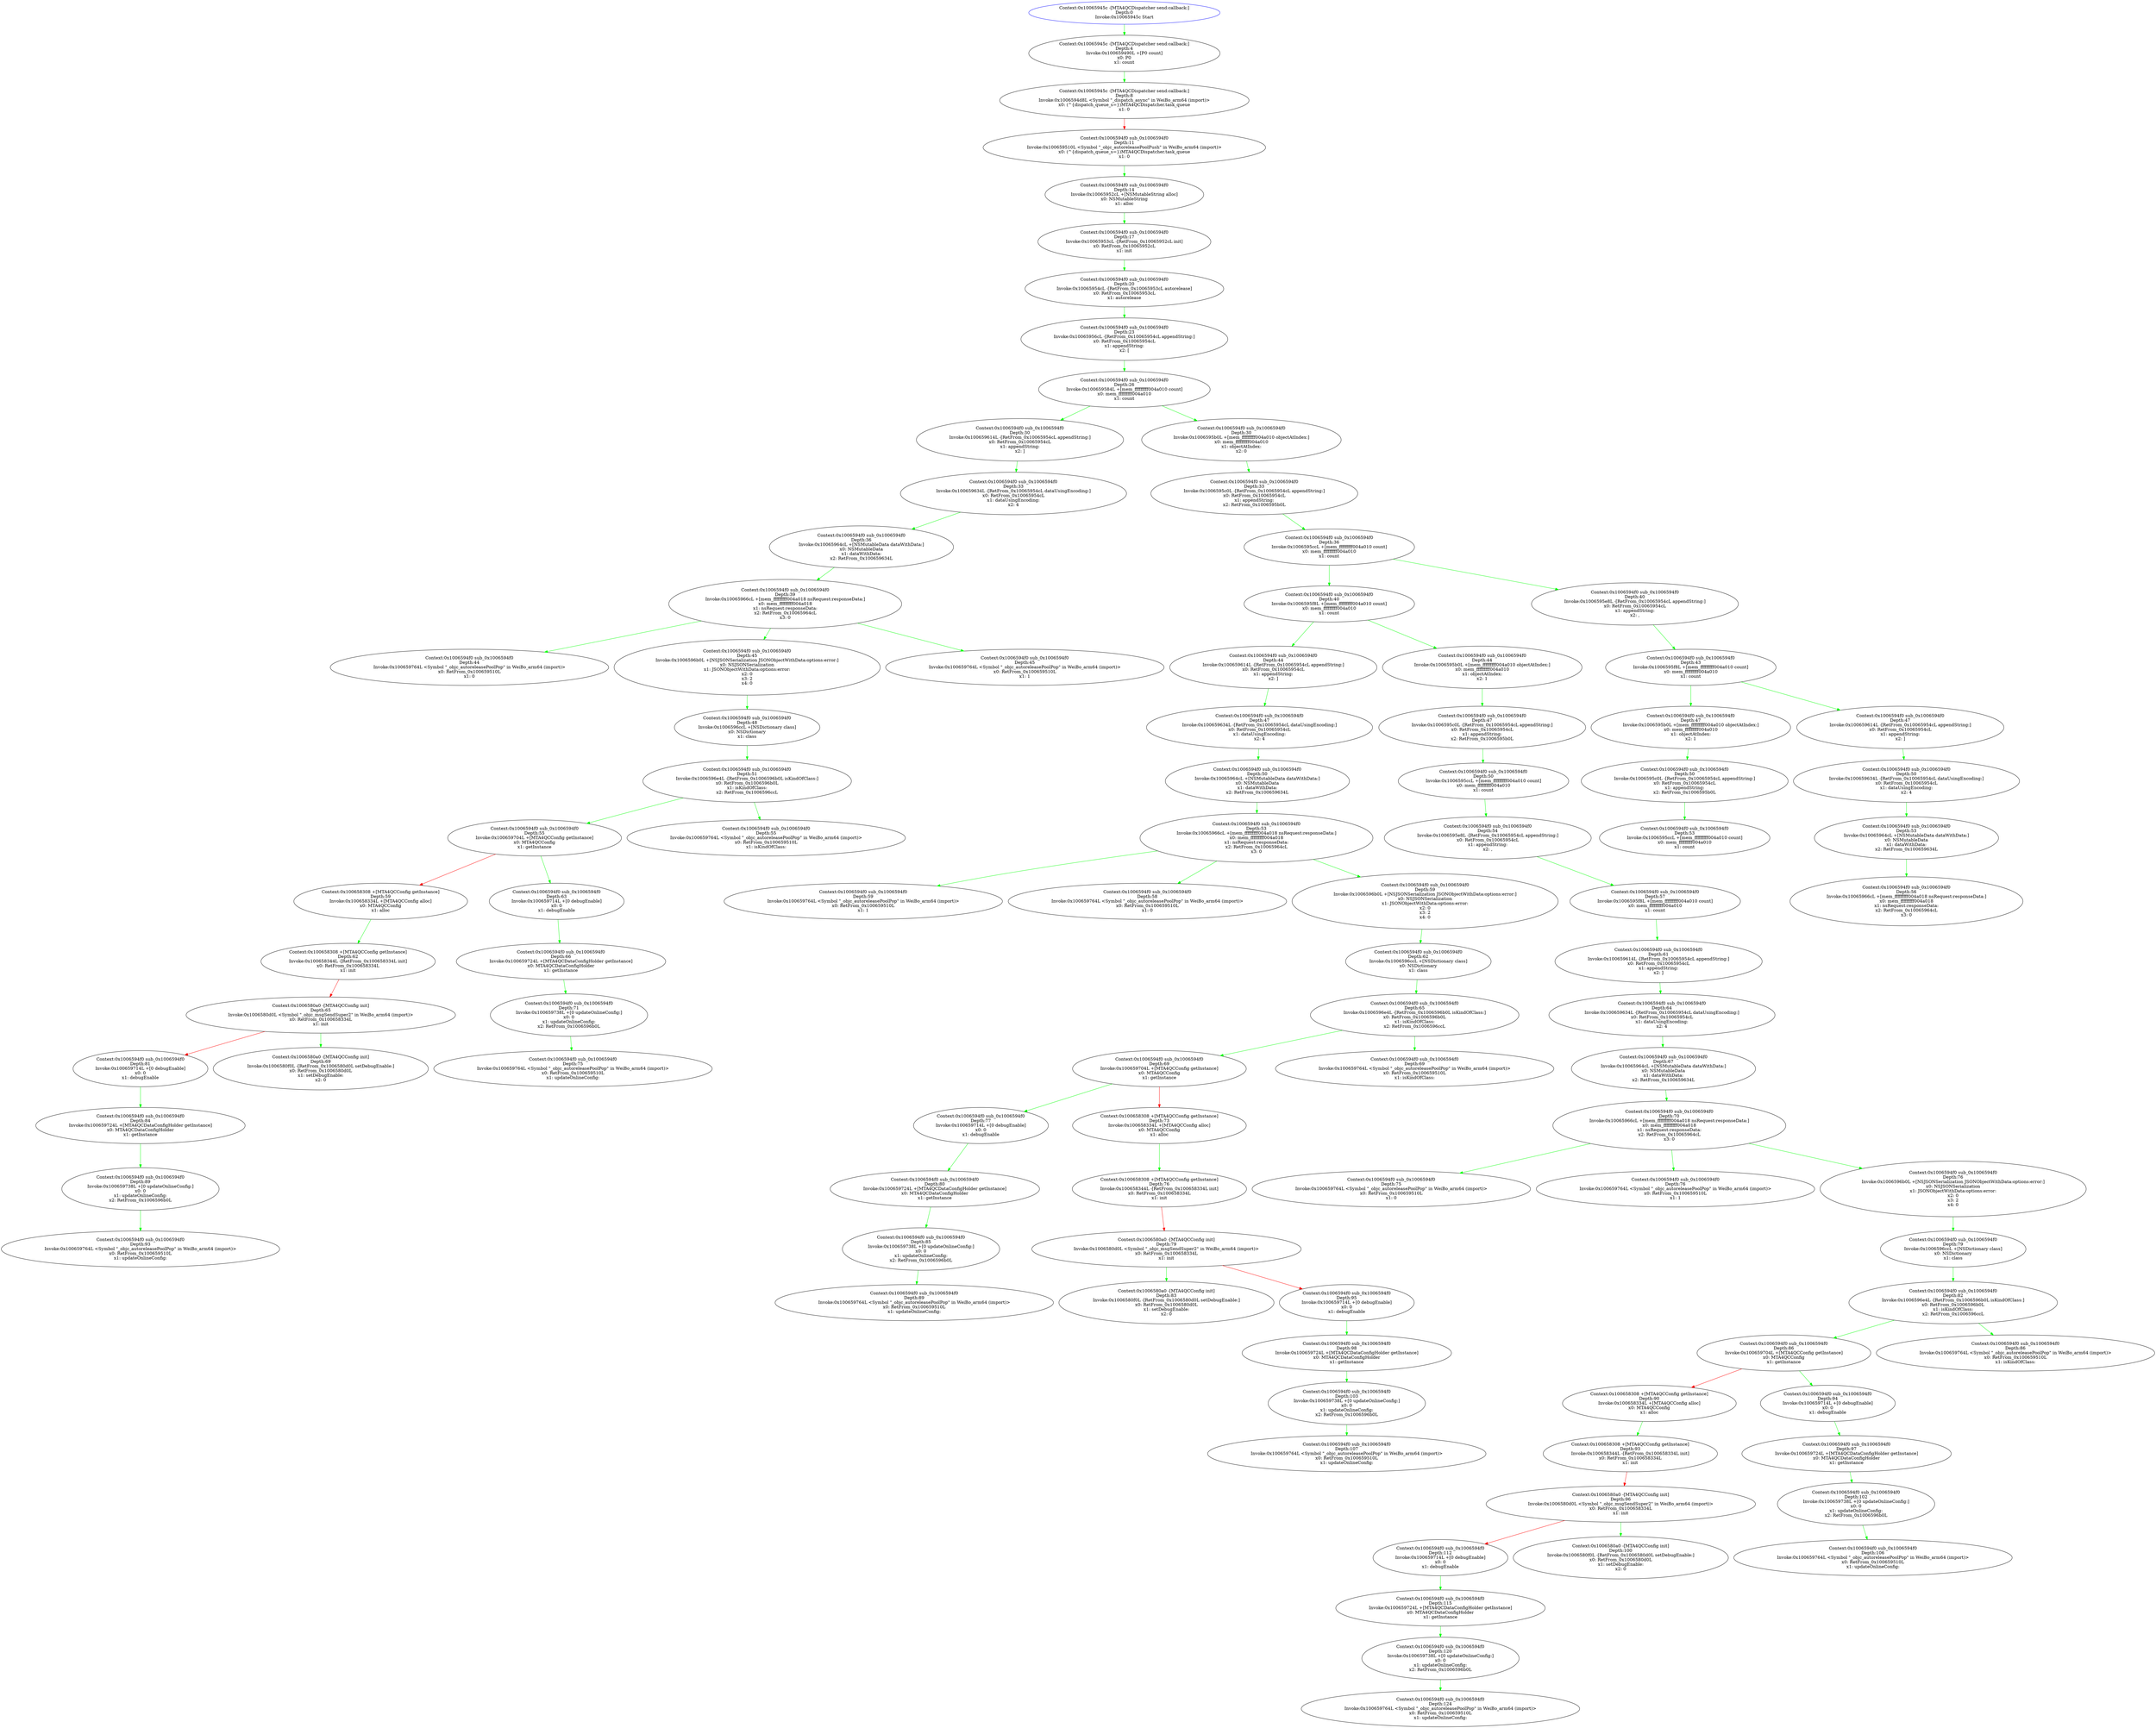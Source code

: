 strict digraph  {
	"Context:0x1006594f0 sub_0x1006594f0
Depth:77
Invoke:0x100659714L +[0 debugEnable]
x0: 0
x1: debugEnable
"	 [addr=4301625108,
		args="['0', 'debugEnable']",
		context=4301624560,
		des="+[0 debugEnable]",
		dp=None,
		pnode="Context:0x1006594f0 sub_0x1006594f0
Depth:69
Invoke:0x100659704L +[MTA4QCConfig getInstance]
x0: MTA4QCConfig
x1: getInstance
"];
	"Context:0x1006594f0 sub_0x1006594f0
Depth:80
Invoke:0x100659724L +[MTA4QCDataConfigHolder getInstance]
x0: MTA4QCDataConfigHolder
\
x1: getInstance
"	 [addr=4301625124,
		args="['MTA4QCDataConfigHolder', 'getInstance']",
		context=4301624560,
		des="+[MTA4QCDataConfigHolder getInstance]",
		dp=None,
		pnode="Context:0x1006594f0 sub_0x1006594f0
Depth:77
Invoke:0x100659714L +[0 debugEnable]
x0: 0
x1: debugEnable
"];
	"Context:0x1006594f0 sub_0x1006594f0
Depth:77
Invoke:0x100659714L +[0 debugEnable]
x0: 0
x1: debugEnable
" -> "Context:0x1006594f0 sub_0x1006594f0
Depth:80
Invoke:0x100659724L +[MTA4QCDataConfigHolder getInstance]
x0: MTA4QCDataConfigHolder
\
x1: getInstance
"	 [color=green];
	"Context:0x1006594f0 sub_0x1006594f0
Depth:102
Invoke:0x100659738L +[0 updateOnlineConfig:]
x0: 0
x1: updateOnlineConfig:
x2: RetFrom_\
0x1006596b0L
"	 [addr=4301625144,
		args="['0', 'updateOnlineConfig:', 'RetFrom_0x1006596b0L']",
		context=4301624560,
		des="+[0 updateOnlineConfig:]",
		dp=None,
		pnode="Context:0x1006594f0 sub_0x1006594f0
Depth:97
Invoke:0x100659724L +[MTA4QCDataConfigHolder getInstance]
x0: MTA4QCDataConfigHolder
\
x1: getInstance
"];
	"Context:0x1006594f0 sub_0x1006594f0
Depth:106
Invoke:0x100659764L <Symbol \"_objc_autoreleasePoolPop\" in WeiBo_arm64 (import)>
x0: \
RetFrom_0x100659510L
x1: updateOnlineConfig:
"	 [addr=4301625188,
		args="['RetFrom_0x100659510L', 'updateOnlineConfig:']",
		context=4301624560,
		des="<Symbol \"_objc_autoreleasePoolPop\" in WeiBo_arm64 (import)>",
		dp=None,
		pnode="Context:0x1006594f0 sub_0x1006594f0
Depth:102
Invoke:0x100659738L +[0 updateOnlineConfig:]
x0: 0
x1: updateOnlineConfig:
x2: RetFrom_\
0x1006596b0L
"];
	"Context:0x1006594f0 sub_0x1006594f0
Depth:102
Invoke:0x100659738L +[0 updateOnlineConfig:]
x0: 0
x1: updateOnlineConfig:
x2: RetFrom_\
0x1006596b0L
" -> "Context:0x1006594f0 sub_0x1006594f0
Depth:106
Invoke:0x100659764L <Symbol \"_objc_autoreleasePoolPop\" in WeiBo_arm64 (import)>
x0: \
RetFrom_0x100659510L
x1: updateOnlineConfig:
"	 [color=green];
	"Context:0x1006594f0 sub_0x1006594f0
Depth:124
Invoke:0x100659764L <Symbol \"_objc_autoreleasePoolPop\" in WeiBo_arm64 (import)>
x0: \
RetFrom_0x100659510L
x1: updateOnlineConfig:
"	 [addr=4301625188,
		args="['RetFrom_0x100659510L', 'updateOnlineConfig:']",
		context=4301624560,
		des="<Symbol \"_objc_autoreleasePoolPop\" in WeiBo_arm64 (import)>",
		dp=None,
		pnode="Context:0x1006594f0 sub_0x1006594f0
Depth:120
Invoke:0x100659738L +[0 updateOnlineConfig:]
x0: 0
x1: updateOnlineConfig:
x2: RetFrom_\
0x1006596b0L
"];
	"Context:0x1006594f0 sub_0x1006594f0
Depth:82
Invoke:0x1006596e4L -[RetFrom_0x1006596b0L isKindOfClass:]
x0: RetFrom_0x1006596b0L
\
x1: isKindOfClass:
x2: RetFrom_0x1006596ccL
"	 [addr=4301625060,
		args="['RetFrom_0x1006596b0L', 'isKindOfClass:', 'RetFrom_0x1006596ccL']",
		context=4301624560,
		des="-[RetFrom_0x1006596b0L isKindOfClass:]",
		dp=None,
		pnode="Context:0x1006594f0 sub_0x1006594f0
Depth:79
Invoke:0x1006596ccL +[NSDictionary class]
x0: NSDictionary
x1: class
"];
	"Context:0x1006594f0 sub_0x1006594f0
Depth:86
Invoke:0x100659704L +[MTA4QCConfig getInstance]
x0: MTA4QCConfig
x1: getInstance
"	 [addr=4301625092,
		args="['MTA4QCConfig', 'getInstance']",
		context=4301624560,
		des="+[MTA4QCConfig getInstance]",
		dp=None,
		pnode="Context:0x1006594f0 sub_0x1006594f0
Depth:82
Invoke:0x1006596e4L -[RetFrom_0x1006596b0L isKindOfClass:]
x0: RetFrom_0x1006596b0L
\
x1: isKindOfClass:
x2: RetFrom_0x1006596ccL
"];
	"Context:0x1006594f0 sub_0x1006594f0
Depth:82
Invoke:0x1006596e4L -[RetFrom_0x1006596b0L isKindOfClass:]
x0: RetFrom_0x1006596b0L
\
x1: isKindOfClass:
x2: RetFrom_0x1006596ccL
" -> "Context:0x1006594f0 sub_0x1006594f0
Depth:86
Invoke:0x100659704L +[MTA4QCConfig getInstance]
x0: MTA4QCConfig
x1: getInstance
"	 [color=green];
	"Context:0x1006594f0 sub_0x1006594f0
Depth:86
Invoke:0x100659764L <Symbol \"_objc_autoreleasePoolPop\" in WeiBo_arm64 (import)>
x0: \
RetFrom_0x100659510L
x1: isKindOfClass:
"	 [addr=4301625188,
		args="['RetFrom_0x100659510L', 'isKindOfClass:']",
		context=4301624560,
		des="<Symbol \"_objc_autoreleasePoolPop\" in WeiBo_arm64 (import)>",
		dp=None,
		pnode="Context:0x1006594f0 sub_0x1006594f0
Depth:82
Invoke:0x1006596e4L -[RetFrom_0x1006596b0L isKindOfClass:]
x0: RetFrom_0x1006596b0L
\
x1: isKindOfClass:
x2: RetFrom_0x1006596ccL
"];
	"Context:0x1006594f0 sub_0x1006594f0
Depth:82
Invoke:0x1006596e4L -[RetFrom_0x1006596b0L isKindOfClass:]
x0: RetFrom_0x1006596b0L
\
x1: isKindOfClass:
x2: RetFrom_0x1006596ccL
" -> "Context:0x1006594f0 sub_0x1006594f0
Depth:86
Invoke:0x100659764L <Symbol \"_objc_autoreleasePoolPop\" in WeiBo_arm64 (import)>
x0: \
RetFrom_0x100659510L
x1: isKindOfClass:
"	 [color=green];
	"Context:0x1006594f0 sub_0x1006594f0
Depth:112
Invoke:0x100659714L +[0 debugEnable]
x0: 0
x1: debugEnable
"	 [addr=4301625108,
		args="['0', 'debugEnable']",
		context=4301624560,
		des="+[0 debugEnable]",
		dp=None,
		pnode="Context:0x1006580a0 -[MTA4QCConfig init]
Depth:96
Invoke:0x1006580d0L <Symbol \"_objc_msgSendSuper2\" in WeiBo_arm64 (import)>
x0: \
RetFrom_0x100658334L
x1: init
"];
	"Context:0x1006594f0 sub_0x1006594f0
Depth:115
Invoke:0x100659724L +[MTA4QCDataConfigHolder getInstance]
x0: MTA4QCDataConfigHolder
\
x1: getInstance
"	 [addr=4301625124,
		args="['MTA4QCDataConfigHolder', 'getInstance']",
		context=4301624560,
		des="+[MTA4QCDataConfigHolder getInstance]",
		dp=None,
		pnode="Context:0x1006594f0 sub_0x1006594f0
Depth:112
Invoke:0x100659714L +[0 debugEnable]
x0: 0
x1: debugEnable
"];
	"Context:0x1006594f0 sub_0x1006594f0
Depth:112
Invoke:0x100659714L +[0 debugEnable]
x0: 0
x1: debugEnable
" -> "Context:0x1006594f0 sub_0x1006594f0
Depth:115
Invoke:0x100659724L +[MTA4QCDataConfigHolder getInstance]
x0: MTA4QCDataConfigHolder
\
x1: getInstance
"	 [color=green];
	"Context:0x1006594f0 sub_0x1006594f0
Depth:98
Invoke:0x100659724L +[MTA4QCDataConfigHolder getInstance]
x0: MTA4QCDataConfigHolder
\
x1: getInstance
"	 [addr=4301625124,
		args="['MTA4QCDataConfigHolder', 'getInstance']",
		context=4301624560,
		des="+[MTA4QCDataConfigHolder getInstance]",
		dp=None,
		pnode="Context:0x1006594f0 sub_0x1006594f0
Depth:95
Invoke:0x100659714L +[0 debugEnable]
x0: 0
x1: debugEnable
"];
	"Context:0x1006594f0 sub_0x1006594f0
Depth:103
Invoke:0x100659738L +[0 updateOnlineConfig:]
x0: 0
x1: updateOnlineConfig:
x2: RetFrom_\
0x1006596b0L
"	 [addr=4301625144,
		args="['0', 'updateOnlineConfig:', 'RetFrom_0x1006596b0L']",
		context=4301624560,
		des="+[0 updateOnlineConfig:]",
		dp=None,
		pnode="Context:0x1006594f0 sub_0x1006594f0
Depth:98
Invoke:0x100659724L +[MTA4QCDataConfigHolder getInstance]
x0: MTA4QCDataConfigHolder
\
x1: getInstance
"];
	"Context:0x1006594f0 sub_0x1006594f0
Depth:98
Invoke:0x100659724L +[MTA4QCDataConfigHolder getInstance]
x0: MTA4QCDataConfigHolder
\
x1: getInstance
" -> "Context:0x1006594f0 sub_0x1006594f0
Depth:103
Invoke:0x100659738L +[0 updateOnlineConfig:]
x0: 0
x1: updateOnlineConfig:
x2: RetFrom_\
0x1006596b0L
"	 [color=green];
	"Context:0x1006594f0 sub_0x1006594f0
Depth:53
Invoke:0x10065966cL +[mem_fffffffff004a018 nsRequest:responseData:]
x0: mem_fffffffff004a018
\
x1: nsRequest:responseData:
x2: RetFrom_0x10065964cL
x3: 0
"	 [addr=4301624940,
		args="['mem_fffffffff004a018', 'nsRequest:responseData:', 'RetFrom_0x10065964cL', '0']",
		context=4301624560,
		des="+[mem_fffffffff004a018 nsRequest:responseData:]",
		dp=None,
		pnode="Context:0x1006594f0 sub_0x1006594f0
Depth:50
Invoke:0x10065964cL +[NSMutableData dataWithData:]
x0: NSMutableData
x1: dataWithData:
\
x2: RetFrom_0x100659634L
"];
	"Context:0x1006594f0 sub_0x1006594f0
Depth:59
Invoke:0x100659764L <Symbol \"_objc_autoreleasePoolPop\" in WeiBo_arm64 (import)>
x0: \
RetFrom_0x100659510L
x1: 1
"	 [addr=4301625188,
		args="['RetFrom_0x100659510L', '1']",
		context=4301624560,
		des="<Symbol \"_objc_autoreleasePoolPop\" in WeiBo_arm64 (import)>",
		dp=None,
		pnode="Context:0x1006594f0 sub_0x1006594f0
Depth:53
Invoke:0x10065966cL +[mem_fffffffff004a018 nsRequest:responseData:]
x0: mem_fffffffff004a018
\
x1: nsRequest:responseData:
x2: RetFrom_0x10065964cL
x3: 0
"];
	"Context:0x1006594f0 sub_0x1006594f0
Depth:53
Invoke:0x10065966cL +[mem_fffffffff004a018 nsRequest:responseData:]
x0: mem_fffffffff004a018
\
x1: nsRequest:responseData:
x2: RetFrom_0x10065964cL
x3: 0
" -> "Context:0x1006594f0 sub_0x1006594f0
Depth:59
Invoke:0x100659764L <Symbol \"_objc_autoreleasePoolPop\" in WeiBo_arm64 (import)>
x0: \
RetFrom_0x100659510L
x1: 1
"	 [color=green];
	"Context:0x1006594f0 sub_0x1006594f0
Depth:58
Invoke:0x100659764L <Symbol \"_objc_autoreleasePoolPop\" in WeiBo_arm64 (import)>
x0: \
RetFrom_0x100659510L
x1: 0
"	 [addr=4301625188,
		args="['RetFrom_0x100659510L', '0']",
		context=4301624560,
		des="<Symbol \"_objc_autoreleasePoolPop\" in WeiBo_arm64 (import)>",
		dp=None,
		pnode="Context:0x1006594f0 sub_0x1006594f0
Depth:53
Invoke:0x10065966cL +[mem_fffffffff004a018 nsRequest:responseData:]
x0: mem_fffffffff004a018
\
x1: nsRequest:responseData:
x2: RetFrom_0x10065964cL
x3: 0
"];
	"Context:0x1006594f0 sub_0x1006594f0
Depth:53
Invoke:0x10065966cL +[mem_fffffffff004a018 nsRequest:responseData:]
x0: mem_fffffffff004a018
\
x1: nsRequest:responseData:
x2: RetFrom_0x10065964cL
x3: 0
" -> "Context:0x1006594f0 sub_0x1006594f0
Depth:58
Invoke:0x100659764L <Symbol \"_objc_autoreleasePoolPop\" in WeiBo_arm64 (import)>
x0: \
RetFrom_0x100659510L
x1: 0
"	 [color=green];
	"Context:0x1006594f0 sub_0x1006594f0
Depth:59
Invoke:0x1006596b0L +[NSJSONSerialization JSONObjectWithData:options:error:]
x0: NSJSONSerialization
\
x1: JSONObjectWithData:options:error:
x2: 0
x3: 2
x4: 0
"	 [addr=4301625008,
		args="['NSJSONSerialization', 'JSONObjectWithData:options:error:', '0', '2', '0']",
		context=4301624560,
		des="+[NSJSONSerialization JSONObjectWithData:options:error:]",
		dp="[NSJSONSerialization JSONObjectWithData:0 options:2 error:0 ]",
		pnode="Context:0x1006594f0 sub_0x1006594f0
Depth:53
Invoke:0x10065966cL +[mem_fffffffff004a018 nsRequest:responseData:]
x0: mem_fffffffff004a018
\
x1: nsRequest:responseData:
x2: RetFrom_0x10065964cL
x3: 0
"];
	"Context:0x1006594f0 sub_0x1006594f0
Depth:53
Invoke:0x10065966cL +[mem_fffffffff004a018 nsRequest:responseData:]
x0: mem_fffffffff004a018
\
x1: nsRequest:responseData:
x2: RetFrom_0x10065964cL
x3: 0
" -> "Context:0x1006594f0 sub_0x1006594f0
Depth:59
Invoke:0x1006596b0L +[NSJSONSerialization JSONObjectWithData:options:error:]
x0: NSJSONSerialization
\
x1: JSONObjectWithData:options:error:
x2: 0
x3: 2
x4: 0
"	 [color=green];
	"Context:0x1006594f0 sub_0x1006594f0
Depth:47
Invoke:0x1006595b0L +[mem_fffffffff004a010 objectAtIndex:]
x0: mem_fffffffff004a010
\
x1: objectAtIndex:
x2: 1
"	 [addr=4301624752,
		args="['mem_fffffffff004a010', 'objectAtIndex:', '1']",
		context=4301624560,
		des="+[mem_fffffffff004a010 objectAtIndex:]",
		dp=None,
		pnode="Context:0x1006594f0 sub_0x1006594f0
Depth:43
Invoke:0x1006595f8L +[mem_fffffffff004a010 count]
x0: mem_fffffffff004a010
x1: count
"];
	"Context:0x1006594f0 sub_0x1006594f0
Depth:50
Invoke:0x1006595c0L -[RetFrom_0x10065954cL appendString:]
x0: RetFrom_0x10065954cL
\
x1: appendString:
x2: RetFrom_0x1006595b0L
"	 [addr=4301624768,
		args="['RetFrom_0x10065954cL', 'appendString:', 'RetFrom_0x1006595b0L']",
		context=4301624560,
		des="-[RetFrom_0x10065954cL appendString:]",
		dp=None,
		pnode="Context:0x1006594f0 sub_0x1006594f0
Depth:47
Invoke:0x1006595b0L +[mem_fffffffff004a010 objectAtIndex:]
x0: mem_fffffffff004a010
\
x1: objectAtIndex:
x2: 1
"];
	"Context:0x1006594f0 sub_0x1006594f0
Depth:47
Invoke:0x1006595b0L +[mem_fffffffff004a010 objectAtIndex:]
x0: mem_fffffffff004a010
\
x1: objectAtIndex:
x2: 1
" -> "Context:0x1006594f0 sub_0x1006594f0
Depth:50
Invoke:0x1006595c0L -[RetFrom_0x10065954cL appendString:]
x0: RetFrom_0x10065954cL
\
x1: appendString:
x2: RetFrom_0x1006595b0L
"	 [color=green];
	"Context:0x1006594f0 sub_0x1006594f0
Depth:75
Invoke:0x100659764L <Symbol \"_objc_autoreleasePoolPop\" in WeiBo_arm64 (import)>
x0: \
RetFrom_0x100659510L
x1: 0
"	 [addr=4301625188,
		args="['RetFrom_0x100659510L', '0']",
		context=4301624560,
		des="<Symbol \"_objc_autoreleasePoolPop\" in WeiBo_arm64 (import)>",
		dp=None,
		pnode="Context:0x1006594f0 sub_0x1006594f0
Depth:70
Invoke:0x10065966cL +[mem_fffffffff004a018 nsRequest:responseData:]
x0: mem_fffffffff004a018
\
x1: nsRequest:responseData:
x2: RetFrom_0x10065964cL
x3: 0
"];
	"Context:0x1006594f0 sub_0x1006594f0
Depth:44
Invoke:0x100659614L -[RetFrom_0x10065954cL appendString:]
x0: RetFrom_0x10065954cL
\
x1: appendString:
x2: ]
"	 [addr=4301624852,
		args="['RetFrom_0x10065954cL', 'appendString:', ']']",
		context=4301624560,
		des="-[RetFrom_0x10065954cL appendString:]",
		dp=None,
		pnode="Context:0x1006594f0 sub_0x1006594f0
Depth:40
Invoke:0x1006595f8L +[mem_fffffffff004a010 count]
x0: mem_fffffffff004a010
x1: count
"];
	"Context:0x1006594f0 sub_0x1006594f0
Depth:47
Invoke:0x100659634L -[RetFrom_0x10065954cL dataUsingEncoding:]
x0: RetFrom_0x10065954cL
\
x1: dataUsingEncoding:
x2: 4
"	 [addr=4301624884,
		args="['RetFrom_0x10065954cL', 'dataUsingEncoding:', '4']",
		context=4301624560,
		des="-[RetFrom_0x10065954cL dataUsingEncoding:]",
		dp=None,
		pnode="Context:0x1006594f0 sub_0x1006594f0
Depth:44
Invoke:0x100659614L -[RetFrom_0x10065954cL appendString:]
x0: RetFrom_0x10065954cL
\
x1: appendString:
x2: ]
"];
	"Context:0x1006594f0 sub_0x1006594f0
Depth:44
Invoke:0x100659614L -[RetFrom_0x10065954cL appendString:]
x0: RetFrom_0x10065954cL
\
x1: appendString:
x2: ]
" -> "Context:0x1006594f0 sub_0x1006594f0
Depth:47
Invoke:0x100659634L -[RetFrom_0x10065954cL dataUsingEncoding:]
x0: RetFrom_0x10065954cL
\
x1: dataUsingEncoding:
x2: 4
"	 [color=green];
	"Context:0x1006594f0 sub_0x1006594f0
Depth:44
Invoke:0x100659764L <Symbol \"_objc_autoreleasePoolPop\" in WeiBo_arm64 (import)>
x0: \
RetFrom_0x100659510L
x1: 0
"	 [addr=4301625188,
		args="['RetFrom_0x100659510L', '0']",
		context=4301624560,
		des="<Symbol \"_objc_autoreleasePoolPop\" in WeiBo_arm64 (import)>",
		dp=None,
		pnode="Context:0x1006594f0 sub_0x1006594f0
Depth:39
Invoke:0x10065966cL +[mem_fffffffff004a018 nsRequest:responseData:]
x0: mem_fffffffff004a018
\
x1: nsRequest:responseData:
x2: RetFrom_0x10065964cL
x3: 0
"];
	"Context:0x100658308 +[MTA4QCConfig getInstance]
Depth:76
Invoke:0x100658344L -[RetFrom_0x100658334L init]
x0: RetFrom_0x100658334L
\
x1: init
"	 [addr=4301620036,
		args="['RetFrom_0x100658334L', 'init']",
		context=4301619976,
		des="-[RetFrom_0x100658334L init]",
		dp=None,
		pnode="Context:0x100658308 +[MTA4QCConfig getInstance]
Depth:73
Invoke:0x100658334L +[MTA4QCConfig alloc]
x0: MTA4QCConfig
x1: alloc
"];
	"Context:0x1006580a0 -[MTA4QCConfig init]
Depth:79
Invoke:0x1006580d0L <Symbol \"_objc_msgSendSuper2\" in WeiBo_arm64 (import)>
x0: \
RetFrom_0x100658334L
x1: init
"	 [addr=4301619408,
		args="['RetFrom_0x100658334L', 'init']",
		context=4301619360,
		des="<Symbol \"_objc_msgSendSuper2\" in WeiBo_arm64 (import)>",
		dp="[[MTA4QCConfig alloc] init]",
		pnode="Context:0x100658308 +[MTA4QCConfig getInstance]
Depth:76
Invoke:0x100658344L -[RetFrom_0x100658334L init]
x0: RetFrom_0x100658334L
\
x1: init
"];
	"Context:0x100658308 +[MTA4QCConfig getInstance]
Depth:76
Invoke:0x100658344L -[RetFrom_0x100658334L init]
x0: RetFrom_0x100658334L
\
x1: init
" -> "Context:0x1006580a0 -[MTA4QCConfig init]
Depth:79
Invoke:0x1006580d0L <Symbol \"_objc_msgSendSuper2\" in WeiBo_arm64 (import)>
x0: \
RetFrom_0x100658334L
x1: init
"	 [color=red];
	"Context:0x1006580a0 -[MTA4QCConfig init]
Depth:83
Invoke:0x1006580f0L -[RetFrom_0x1006580d0L setDebugEnable:]
x0: RetFrom_0x1006580d0L
\
x1: setDebugEnable:
x2: 0
"	 [addr=4301619440,
		args="['RetFrom_0x1006580d0L', 'setDebugEnable:', '0']",
		context=4301619360,
		des="-[RetFrom_0x1006580d0L setDebugEnable:]",
		dp=None,
		pnode="Context:0x1006580a0 -[MTA4QCConfig init]
Depth:79
Invoke:0x1006580d0L <Symbol \"_objc_msgSendSuper2\" in WeiBo_arm64 (import)>
x0: \
RetFrom_0x100658334L
x1: init
"];
	"Context:0x1006580a0 -[MTA4QCConfig init]
Depth:79
Invoke:0x1006580d0L <Symbol \"_objc_msgSendSuper2\" in WeiBo_arm64 (import)>
x0: \
RetFrom_0x100658334L
x1: init
" -> "Context:0x1006580a0 -[MTA4QCConfig init]
Depth:83
Invoke:0x1006580f0L -[RetFrom_0x1006580d0L setDebugEnable:]
x0: RetFrom_0x1006580d0L
\
x1: setDebugEnable:
x2: 0
"	 [color=green];
	"Context:0x1006594f0 sub_0x1006594f0
Depth:95
Invoke:0x100659714L +[0 debugEnable]
x0: 0
x1: debugEnable
"	 [addr=4301625108,
		args="['0', 'debugEnable']",
		context=4301624560,
		des="+[0 debugEnable]",
		dp=None,
		pnode="Context:0x1006580a0 -[MTA4QCConfig init]
Depth:79
Invoke:0x1006580d0L <Symbol \"_objc_msgSendSuper2\" in WeiBo_arm64 (import)>
x0: \
RetFrom_0x100658334L
x1: init
"];
	"Context:0x1006580a0 -[MTA4QCConfig init]
Depth:79
Invoke:0x1006580d0L <Symbol \"_objc_msgSendSuper2\" in WeiBo_arm64 (import)>
x0: \
RetFrom_0x100658334L
x1: init
" -> "Context:0x1006594f0 sub_0x1006594f0
Depth:95
Invoke:0x100659714L +[0 debugEnable]
x0: 0
x1: debugEnable
"	 [color=red];
	"Context:0x1006594f0 sub_0x1006594f0
Depth:107
Invoke:0x100659764L <Symbol \"_objc_autoreleasePoolPop\" in WeiBo_arm64 (import)>
x0: \
RetFrom_0x100659510L
x1: updateOnlineConfig:
"	 [addr=4301625188,
		args="['RetFrom_0x100659510L', 'updateOnlineConfig:']",
		context=4301624560,
		des="<Symbol \"_objc_autoreleasePoolPop\" in WeiBo_arm64 (import)>",
		dp=None,
		pnode="Context:0x1006594f0 sub_0x1006594f0
Depth:103
Invoke:0x100659738L +[0 updateOnlineConfig:]
x0: 0
x1: updateOnlineConfig:
x2: RetFrom_\
0x1006596b0L
"];
	"Context:0x1006594f0 sub_0x1006594f0
Depth:103
Invoke:0x100659738L +[0 updateOnlineConfig:]
x0: 0
x1: updateOnlineConfig:
x2: RetFrom_\
0x1006596b0L
" -> "Context:0x1006594f0 sub_0x1006594f0
Depth:107
Invoke:0x100659764L <Symbol \"_objc_autoreleasePoolPop\" in WeiBo_arm64 (import)>
x0: \
RetFrom_0x100659510L
x1: updateOnlineConfig:
"	 [color=green];
	"Context:0x1006594f0 sub_0x1006594f0
Depth:40
Invoke:0x1006595f8L +[mem_fffffffff004a010 count]
x0: mem_fffffffff004a010
x1: count
"	 [addr=4301624824,
		args="['mem_fffffffff004a010', 'count']",
		context=4301624560,
		des="+[mem_fffffffff004a010 count]",
		dp=None,
		pnode="Context:0x1006594f0 sub_0x1006594f0
Depth:36
Invoke:0x1006595ccL +[mem_fffffffff004a010 count]
x0: mem_fffffffff004a010
x1: count
"];
	"Context:0x1006594f0 sub_0x1006594f0
Depth:40
Invoke:0x1006595f8L +[mem_fffffffff004a010 count]
x0: mem_fffffffff004a010
x1: count
" -> "Context:0x1006594f0 sub_0x1006594f0
Depth:44
Invoke:0x100659614L -[RetFrom_0x10065954cL appendString:]
x0: RetFrom_0x10065954cL
\
x1: appendString:
x2: ]
"	 [color=green];
	"Context:0x1006594f0 sub_0x1006594f0
Depth:44
Invoke:0x1006595b0L +[mem_fffffffff004a010 objectAtIndex:]
x0: mem_fffffffff004a010
\
x1: objectAtIndex:
x2: 1
"	 [addr=4301624752,
		args="['mem_fffffffff004a010', 'objectAtIndex:', '1']",
		context=4301624560,
		des="+[mem_fffffffff004a010 objectAtIndex:]",
		dp=None,
		pnode="Context:0x1006594f0 sub_0x1006594f0
Depth:40
Invoke:0x1006595f8L +[mem_fffffffff004a010 count]
x0: mem_fffffffff004a010
x1: count
"];
	"Context:0x1006594f0 sub_0x1006594f0
Depth:40
Invoke:0x1006595f8L +[mem_fffffffff004a010 count]
x0: mem_fffffffff004a010
x1: count
" -> "Context:0x1006594f0 sub_0x1006594f0
Depth:44
Invoke:0x1006595b0L +[mem_fffffffff004a010 objectAtIndex:]
x0: mem_fffffffff004a010
\
x1: objectAtIndex:
x2: 1
"	 [color=green];
	"Context:0x1006594f0 sub_0x1006594f0
Depth:85
Invoke:0x100659738L +[0 updateOnlineConfig:]
x0: 0
x1: updateOnlineConfig:
x2: RetFrom_\
0x1006596b0L
"	 [addr=4301625144,
		args="['0', 'updateOnlineConfig:', 'RetFrom_0x1006596b0L']",
		context=4301624560,
		des="+[0 updateOnlineConfig:]",
		dp=None,
		pnode="Context:0x1006594f0 sub_0x1006594f0
Depth:80
Invoke:0x100659724L +[MTA4QCDataConfigHolder getInstance]
x0: MTA4QCDataConfigHolder
\
x1: getInstance
"];
	"Context:0x1006594f0 sub_0x1006594f0
Depth:80
Invoke:0x100659724L +[MTA4QCDataConfigHolder getInstance]
x0: MTA4QCDataConfigHolder
\
x1: getInstance
" -> "Context:0x1006594f0 sub_0x1006594f0
Depth:85
Invoke:0x100659738L +[0 updateOnlineConfig:]
x0: 0
x1: updateOnlineConfig:
x2: RetFrom_\
0x1006596b0L
"	 [color=green];
	"Context:0x1006594f0 sub_0x1006594f0
Depth:36
Invoke:0x1006595ccL +[mem_fffffffff004a010 count]
x0: mem_fffffffff004a010
x1: count
"	 [addr=4301624780,
		args="['mem_fffffffff004a010', 'count']",
		context=4301624560,
		des="+[mem_fffffffff004a010 count]",
		dp=None,
		pnode="Context:0x1006594f0 sub_0x1006594f0
Depth:33
Invoke:0x1006595c0L -[RetFrom_0x10065954cL appendString:]
x0: RetFrom_0x10065954cL
\
x1: appendString:
x2: RetFrom_0x1006595b0L
"];
	"Context:0x1006594f0 sub_0x1006594f0
Depth:36
Invoke:0x1006595ccL +[mem_fffffffff004a010 count]
x0: mem_fffffffff004a010
x1: count
" -> "Context:0x1006594f0 sub_0x1006594f0
Depth:40
Invoke:0x1006595f8L +[mem_fffffffff004a010 count]
x0: mem_fffffffff004a010
x1: count
"	 [color=green];
	"Context:0x1006594f0 sub_0x1006594f0
Depth:40
Invoke:0x1006595e8L -[RetFrom_0x10065954cL appendString:]
x0: RetFrom_0x10065954cL
\
x1: appendString:
x2: ,
"	 [addr=4301624808,
		args="['RetFrom_0x10065954cL', 'appendString:', ',']",
		context=4301624560,
		des="-[RetFrom_0x10065954cL appendString:]",
		dp=None,
		pnode="Context:0x1006594f0 sub_0x1006594f0
Depth:36
Invoke:0x1006595ccL +[mem_fffffffff004a010 count]
x0: mem_fffffffff004a010
x1: count
"];
	"Context:0x1006594f0 sub_0x1006594f0
Depth:36
Invoke:0x1006595ccL +[mem_fffffffff004a010 count]
x0: mem_fffffffff004a010
x1: count
" -> "Context:0x1006594f0 sub_0x1006594f0
Depth:40
Invoke:0x1006595e8L -[RetFrom_0x10065954cL appendString:]
x0: RetFrom_0x10065954cL
\
x1: appendString:
x2: ,
"	 [color=green];
	"Context:0x1006594f0 sub_0x1006594f0
Depth:30
Invoke:0x100659614L -[RetFrom_0x10065954cL appendString:]
x0: RetFrom_0x10065954cL
\
x1: appendString:
x2: ]
"	 [addr=4301624852,
		args="['RetFrom_0x10065954cL', 'appendString:', ']']",
		context=4301624560,
		des="-[RetFrom_0x10065954cL appendString:]",
		dp=None,
		pnode="Context:0x1006594f0 sub_0x1006594f0
Depth:26
Invoke:0x100659584L +[mem_fffffffff004a010 count]
x0: mem_fffffffff004a010
x1: count
"];
	"Context:0x1006594f0 sub_0x1006594f0
Depth:33
Invoke:0x100659634L -[RetFrom_0x10065954cL dataUsingEncoding:]
x0: RetFrom_0x10065954cL
\
x1: dataUsingEncoding:
x2: 4
"	 [addr=4301624884,
		args="['RetFrom_0x10065954cL', 'dataUsingEncoding:', '4']",
		context=4301624560,
		des="-[RetFrom_0x10065954cL dataUsingEncoding:]",
		dp=None,
		pnode="Context:0x1006594f0 sub_0x1006594f0
Depth:30
Invoke:0x100659614L -[RetFrom_0x10065954cL appendString:]
x0: RetFrom_0x10065954cL
\
x1: appendString:
x2: ]
"];
	"Context:0x1006594f0 sub_0x1006594f0
Depth:30
Invoke:0x100659614L -[RetFrom_0x10065954cL appendString:]
x0: RetFrom_0x10065954cL
\
x1: appendString:
x2: ]
" -> "Context:0x1006594f0 sub_0x1006594f0
Depth:33
Invoke:0x100659634L -[RetFrom_0x10065954cL dataUsingEncoding:]
x0: RetFrom_0x10065954cL
\
x1: dataUsingEncoding:
x2: 4
"	 [color=green];
	"Context:0x1006594f0 sub_0x1006594f0
Depth:61
Invoke:0x100659614L -[RetFrom_0x10065954cL appendString:]
x0: RetFrom_0x10065954cL
\
x1: appendString:
x2: ]
"	 [addr=4301624852,
		args="['RetFrom_0x10065954cL', 'appendString:', ']']",
		context=4301624560,
		des="-[RetFrom_0x10065954cL appendString:]",
		dp=None,
		pnode="Context:0x1006594f0 sub_0x1006594f0
Depth:57
Invoke:0x1006595f8L +[mem_fffffffff004a010 count]
x0: mem_fffffffff004a010
x1: count
"];
	"Context:0x1006594f0 sub_0x1006594f0
Depth:64
Invoke:0x100659634L -[RetFrom_0x10065954cL dataUsingEncoding:]
x0: RetFrom_0x10065954cL
\
x1: dataUsingEncoding:
x2: 4
"	 [addr=4301624884,
		args="['RetFrom_0x10065954cL', 'dataUsingEncoding:', '4']",
		context=4301624560,
		des="-[RetFrom_0x10065954cL dataUsingEncoding:]",
		dp=None,
		pnode="Context:0x1006594f0 sub_0x1006594f0
Depth:61
Invoke:0x100659614L -[RetFrom_0x10065954cL appendString:]
x0: RetFrom_0x10065954cL
\
x1: appendString:
x2: ]
"];
	"Context:0x1006594f0 sub_0x1006594f0
Depth:61
Invoke:0x100659614L -[RetFrom_0x10065954cL appendString:]
x0: RetFrom_0x10065954cL
\
x1: appendString:
x2: ]
" -> "Context:0x1006594f0 sub_0x1006594f0
Depth:64
Invoke:0x100659634L -[RetFrom_0x10065954cL dataUsingEncoding:]
x0: RetFrom_0x10065954cL
\
x1: dataUsingEncoding:
x2: 4
"	 [color=green];
	"Context:0x1006594f0 sub_0x1006594f0
Depth:14
Invoke:0x10065952cL +[NSMutableString alloc]
x0: NSMutableString
x1: alloc
"	 [addr=4301624620,
		args="['NSMutableString', 'alloc']",
		context=4301624560,
		des="+[NSMutableString alloc]",
		dp="[NSMutableString alloc]",
		pnode="Context:0x1006594f0 sub_0x1006594f0
Depth:11
Invoke:0x100659510L <Symbol \"_objc_autoreleasePoolPush\" in WeiBo_arm64 (import)>
x0: (^{\
dispatch_queue_s=})MTA4QCDispatcher.task_queue
x1: 0
"];
	"Context:0x1006594f0 sub_0x1006594f0
Depth:17
Invoke:0x10065953cL -[RetFrom_0x10065952cL init]
x0: RetFrom_0x10065952cL
x1: init
"	 [addr=4301624636,
		args="['RetFrom_0x10065952cL', 'init']",
		context=4301624560,
		des="-[RetFrom_0x10065952cL init]",
		dp="[[NSMutableString alloc] init]",
		pnode="Context:0x1006594f0 sub_0x1006594f0
Depth:14
Invoke:0x10065952cL +[NSMutableString alloc]
x0: NSMutableString
x1: alloc
"];
	"Context:0x1006594f0 sub_0x1006594f0
Depth:14
Invoke:0x10065952cL +[NSMutableString alloc]
x0: NSMutableString
x1: alloc
" -> "Context:0x1006594f0 sub_0x1006594f0
Depth:17
Invoke:0x10065953cL -[RetFrom_0x10065952cL init]
x0: RetFrom_0x10065952cL
x1: init
"	 [color=green];
	"Context:0x1006594f0 sub_0x1006594f0
Depth:89
Invoke:0x100659738L +[0 updateOnlineConfig:]
x0: 0
x1: updateOnlineConfig:
x2: RetFrom_\
0x1006596b0L
"	 [addr=4301625144,
		args="['0', 'updateOnlineConfig:', 'RetFrom_0x1006596b0L']",
		context=4301624560,
		des="+[0 updateOnlineConfig:]",
		dp=None,
		pnode="Context:0x1006594f0 sub_0x1006594f0
Depth:84
Invoke:0x100659724L +[MTA4QCDataConfigHolder getInstance]
x0: MTA4QCDataConfigHolder
\
x1: getInstance
"];
	"Context:0x1006594f0 sub_0x1006594f0
Depth:93
Invoke:0x100659764L <Symbol \"_objc_autoreleasePoolPop\" in WeiBo_arm64 (import)>
x0: \
RetFrom_0x100659510L
x1: updateOnlineConfig:
"	 [addr=4301625188,
		args="['RetFrom_0x100659510L', 'updateOnlineConfig:']",
		context=4301624560,
		des="<Symbol \"_objc_autoreleasePoolPop\" in WeiBo_arm64 (import)>",
		dp=None,
		pnode="Context:0x1006594f0 sub_0x1006594f0
Depth:89
Invoke:0x100659738L +[0 updateOnlineConfig:]
x0: 0
x1: updateOnlineConfig:
x2: RetFrom_\
0x1006596b0L
"];
	"Context:0x1006594f0 sub_0x1006594f0
Depth:89
Invoke:0x100659738L +[0 updateOnlineConfig:]
x0: 0
x1: updateOnlineConfig:
x2: RetFrom_\
0x1006596b0L
" -> "Context:0x1006594f0 sub_0x1006594f0
Depth:93
Invoke:0x100659764L <Symbol \"_objc_autoreleasePoolPop\" in WeiBo_arm64 (import)>
x0: \
RetFrom_0x100659510L
x1: updateOnlineConfig:
"	 [color=green];
	"Context:0x10065945c -[MTA4QCDispatcher send:callback:]
Depth:8
Invoke:0x1006594d8L <Symbol \"_dispatch_async\" in WeiBo_arm64 (import)>
\
x0: (^{dispatch_queue_s=})MTA4QCDispatcher.task_queue
x1: 0
"	 [addr=4301624536,
		args="['(^{dispatch_queue_s=})MTA4QCDispatcher.task_queue', '0']",
		context=4301624412,
		des="<Symbol \"_dispatch_async\" in WeiBo_arm64 (import)>",
		dp=None,
		pnode="Context:0x10065945c -[MTA4QCDispatcher send:callback:]
Depth:4
Invoke:0x100659490L +[P0 count]
x0: P0
x1: count
"];
	"Context:0x1006594f0 sub_0x1006594f0
Depth:11
Invoke:0x100659510L <Symbol \"_objc_autoreleasePoolPush\" in WeiBo_arm64 (import)>
x0: (^{\
dispatch_queue_s=})MTA4QCDispatcher.task_queue
x1: 0
"	 [addr=4301624592,
		args="['(^{dispatch_queue_s=})MTA4QCDispatcher.task_queue', '0']",
		context=4301624560,
		des="<Symbol \"_objc_autoreleasePoolPush\" in WeiBo_arm64 (import)>",
		dp=None,
		pnode="Context:0x10065945c -[MTA4QCDispatcher send:callback:]
Depth:8
Invoke:0x1006594d8L <Symbol \"_dispatch_async\" in WeiBo_arm64 (import)>
\
x0: (^{dispatch_queue_s=})MTA4QCDispatcher.task_queue
x1: 0
"];
	"Context:0x10065945c -[MTA4QCDispatcher send:callback:]
Depth:8
Invoke:0x1006594d8L <Symbol \"_dispatch_async\" in WeiBo_arm64 (import)>
\
x0: (^{dispatch_queue_s=})MTA4QCDispatcher.task_queue
x1: 0
" -> "Context:0x1006594f0 sub_0x1006594f0
Depth:11
Invoke:0x100659510L <Symbol \"_objc_autoreleasePoolPush\" in WeiBo_arm64 (import)>
x0: (^{\
dispatch_queue_s=})MTA4QCDispatcher.task_queue
x1: 0
"	 [color=red];
	"Context:0x1006594f0 sub_0x1006594f0
Depth:39
Invoke:0x10065966cL +[mem_fffffffff004a018 nsRequest:responseData:]
x0: mem_fffffffff004a018
\
x1: nsRequest:responseData:
x2: RetFrom_0x10065964cL
x3: 0
"	 [addr=4301624940,
		args="['mem_fffffffff004a018', 'nsRequest:responseData:', 'RetFrom_0x10065964cL', '0']",
		context=4301624560,
		des="+[mem_fffffffff004a018 nsRequest:responseData:]",
		dp=None,
		pnode="Context:0x1006594f0 sub_0x1006594f0
Depth:36
Invoke:0x10065964cL +[NSMutableData dataWithData:]
x0: NSMutableData
x1: dataWithData:
\
x2: RetFrom_0x100659634L
"];
	"Context:0x1006594f0 sub_0x1006594f0
Depth:39
Invoke:0x10065966cL +[mem_fffffffff004a018 nsRequest:responseData:]
x0: mem_fffffffff004a018
\
x1: nsRequest:responseData:
x2: RetFrom_0x10065964cL
x3: 0
" -> "Context:0x1006594f0 sub_0x1006594f0
Depth:44
Invoke:0x100659764L <Symbol \"_objc_autoreleasePoolPop\" in WeiBo_arm64 (import)>
x0: \
RetFrom_0x100659510L
x1: 0
"	 [color=green];
	"Context:0x1006594f0 sub_0x1006594f0
Depth:45
Invoke:0x1006596b0L +[NSJSONSerialization JSONObjectWithData:options:error:]
x0: NSJSONSerialization
\
x1: JSONObjectWithData:options:error:
x2: 0
x3: 2
x4: 0
"	 [addr=4301625008,
		args="['NSJSONSerialization', 'JSONObjectWithData:options:error:', '0', '2', '0']",
		context=4301624560,
		des="+[NSJSONSerialization JSONObjectWithData:options:error:]",
		dp="[NSJSONSerialization JSONObjectWithData:0 options:2 error:0 ]",
		pnode="Context:0x1006594f0 sub_0x1006594f0
Depth:39
Invoke:0x10065966cL +[mem_fffffffff004a018 nsRequest:responseData:]
x0: mem_fffffffff004a018
\
x1: nsRequest:responseData:
x2: RetFrom_0x10065964cL
x3: 0
"];
	"Context:0x1006594f0 sub_0x1006594f0
Depth:39
Invoke:0x10065966cL +[mem_fffffffff004a018 nsRequest:responseData:]
x0: mem_fffffffff004a018
\
x1: nsRequest:responseData:
x2: RetFrom_0x10065964cL
x3: 0
" -> "Context:0x1006594f0 sub_0x1006594f0
Depth:45
Invoke:0x1006596b0L +[NSJSONSerialization JSONObjectWithData:options:error:]
x0: NSJSONSerialization
\
x1: JSONObjectWithData:options:error:
x2: 0
x3: 2
x4: 0
"	 [color=green];
	"Context:0x1006594f0 sub_0x1006594f0
Depth:45
Invoke:0x100659764L <Symbol \"_objc_autoreleasePoolPop\" in WeiBo_arm64 (import)>
x0: \
RetFrom_0x100659510L
x1: 1
"	 [addr=4301625188,
		args="['RetFrom_0x100659510L', '1']",
		context=4301624560,
		des="<Symbol \"_objc_autoreleasePoolPop\" in WeiBo_arm64 (import)>",
		dp=None,
		pnode="Context:0x1006594f0 sub_0x1006594f0
Depth:39
Invoke:0x10065966cL +[mem_fffffffff004a018 nsRequest:responseData:]
x0: mem_fffffffff004a018
\
x1: nsRequest:responseData:
x2: RetFrom_0x10065964cL
x3: 0
"];
	"Context:0x1006594f0 sub_0x1006594f0
Depth:39
Invoke:0x10065966cL +[mem_fffffffff004a018 nsRequest:responseData:]
x0: mem_fffffffff004a018
\
x1: nsRequest:responseData:
x2: RetFrom_0x10065964cL
x3: 0
" -> "Context:0x1006594f0 sub_0x1006594f0
Depth:45
Invoke:0x100659764L <Symbol \"_objc_autoreleasePoolPop\" in WeiBo_arm64 (import)>
x0: \
RetFrom_0x100659510L
x1: 1
"	 [color=green];
	"Context:0x1006594f0 sub_0x1006594f0
Depth:79
Invoke:0x1006596ccL +[NSDictionary class]
x0: NSDictionary
x1: class
"	 [addr=4301625036,
		args="['NSDictionary', 'class']",
		context=4301624560,
		des="+[NSDictionary class]",
		dp=None,
		pnode="Context:0x1006594f0 sub_0x1006594f0
Depth:76
Invoke:0x1006596b0L +[NSJSONSerialization JSONObjectWithData:options:error:]
x0: NSJSONSerialization
\
x1: JSONObjectWithData:options:error:
x2: 0
x3: 2
x4: 0
"];
	"Context:0x1006594f0 sub_0x1006594f0
Depth:79
Invoke:0x1006596ccL +[NSDictionary class]
x0: NSDictionary
x1: class
" -> "Context:0x1006594f0 sub_0x1006594f0
Depth:82
Invoke:0x1006596e4L -[RetFrom_0x1006596b0L isKindOfClass:]
x0: RetFrom_0x1006596b0L
\
x1: isKindOfClass:
x2: RetFrom_0x1006596ccL
"	 [color=green];
	"Context:0x1006594f0 sub_0x1006594f0
Depth:50
Invoke:0x10065964cL +[NSMutableData dataWithData:]
x0: NSMutableData
x1: dataWithData:
\
x2: RetFrom_0x100659634L
"	 [addr=4301624908,
		args="['NSMutableData', 'dataWithData:', 'RetFrom_0x100659634L']",
		context=4301624560,
		des="+[NSMutableData dataWithData:]",
		dp=None,
		pnode="Context:0x1006594f0 sub_0x1006594f0
Depth:47
Invoke:0x100659634L -[RetFrom_0x10065954cL dataUsingEncoding:]
x0: RetFrom_0x10065954cL
\
x1: dataUsingEncoding:
x2: 4
"];
	"Context:0x1006594f0 sub_0x1006594f0
Depth:50
Invoke:0x10065964cL +[NSMutableData dataWithData:]
x0: NSMutableData
x1: dataWithData:
\
x2: RetFrom_0x100659634L
" -> "Context:0x1006594f0 sub_0x1006594f0
Depth:53
Invoke:0x10065966cL +[mem_fffffffff004a018 nsRequest:responseData:]
x0: mem_fffffffff004a018
\
x1: nsRequest:responseData:
x2: RetFrom_0x10065964cL
x3: 0
"	 [color=green];
	"Context:0x1006594f0 sub_0x1006594f0
Depth:48
Invoke:0x1006596ccL +[NSDictionary class]
x0: NSDictionary
x1: class
"	 [addr=4301625036,
		args="['NSDictionary', 'class']",
		context=4301624560,
		des="+[NSDictionary class]",
		dp=None,
		pnode="Context:0x1006594f0 sub_0x1006594f0
Depth:45
Invoke:0x1006596b0L +[NSJSONSerialization JSONObjectWithData:options:error:]
x0: NSJSONSerialization
\
x1: JSONObjectWithData:options:error:
x2: 0
x3: 2
x4: 0
"];
	"Context:0x1006594f0 sub_0x1006594f0
Depth:45
Invoke:0x1006596b0L +[NSJSONSerialization JSONObjectWithData:options:error:]
x0: NSJSONSerialization
\
x1: JSONObjectWithData:options:error:
x2: 0
x3: 2
x4: 0
" -> "Context:0x1006594f0 sub_0x1006594f0
Depth:48
Invoke:0x1006596ccL +[NSDictionary class]
x0: NSDictionary
x1: class
"	 [color=green];
	"Context:0x1006594f0 sub_0x1006594f0
Depth:36
Invoke:0x10065964cL +[NSMutableData dataWithData:]
x0: NSMutableData
x1: dataWithData:
\
x2: RetFrom_0x100659634L
"	 [addr=4301624908,
		args="['NSMutableData', 'dataWithData:', 'RetFrom_0x100659634L']",
		context=4301624560,
		des="+[NSMutableData dataWithData:]",
		dp=None,
		pnode="Context:0x1006594f0 sub_0x1006594f0
Depth:33
Invoke:0x100659634L -[RetFrom_0x10065954cL dataUsingEncoding:]
x0: RetFrom_0x10065954cL
\
x1: dataUsingEncoding:
x2: 4
"];
	"Context:0x1006594f0 sub_0x1006594f0
Depth:36
Invoke:0x10065964cL +[NSMutableData dataWithData:]
x0: NSMutableData
x1: dataWithData:
\
x2: RetFrom_0x100659634L
" -> "Context:0x1006594f0 sub_0x1006594f0
Depth:39
Invoke:0x10065966cL +[mem_fffffffff004a018 nsRequest:responseData:]
x0: mem_fffffffff004a018
\
x1: nsRequest:responseData:
x2: RetFrom_0x10065964cL
x3: 0
"	 [color=green];
	"Context:0x1006594f0 sub_0x1006594f0
Depth:47
Invoke:0x1006595c0L -[RetFrom_0x10065954cL appendString:]
x0: RetFrom_0x10065954cL
\
x1: appendString:
x2: RetFrom_0x1006595b0L
"	 [addr=4301624768,
		args="['RetFrom_0x10065954cL', 'appendString:', 'RetFrom_0x1006595b0L']",
		context=4301624560,
		des="-[RetFrom_0x10065954cL appendString:]",
		dp=None,
		pnode="Context:0x1006594f0 sub_0x1006594f0
Depth:44
Invoke:0x1006595b0L +[mem_fffffffff004a010 objectAtIndex:]
x0: mem_fffffffff004a010
\
x1: objectAtIndex:
x2: 1
"];
	"Context:0x1006594f0 sub_0x1006594f0
Depth:44
Invoke:0x1006595b0L +[mem_fffffffff004a010 objectAtIndex:]
x0: mem_fffffffff004a010
\
x1: objectAtIndex:
x2: 1
" -> "Context:0x1006594f0 sub_0x1006594f0
Depth:47
Invoke:0x1006595c0L -[RetFrom_0x10065954cL appendString:]
x0: RetFrom_0x10065954cL
\
x1: appendString:
x2: RetFrom_0x1006595b0L
"	 [color=green];
	"Context:0x1006594f0 sub_0x1006594f0
Depth:30
Invoke:0x1006595b0L +[mem_fffffffff004a010 objectAtIndex:]
x0: mem_fffffffff004a010
\
x1: objectAtIndex:
x2: 0
"	 [addr=4301624752,
		args="['mem_fffffffff004a010', 'objectAtIndex:', '0']",
		context=4301624560,
		des="+[mem_fffffffff004a010 objectAtIndex:]",
		dp=None,
		pnode="Context:0x1006594f0 sub_0x1006594f0
Depth:26
Invoke:0x100659584L +[mem_fffffffff004a010 count]
x0: mem_fffffffff004a010
x1: count
"];
	"Context:0x1006594f0 sub_0x1006594f0
Depth:33
Invoke:0x1006595c0L -[RetFrom_0x10065954cL appendString:]
x0: RetFrom_0x10065954cL
\
x1: appendString:
x2: RetFrom_0x1006595b0L
"	 [addr=4301624768,
		args="['RetFrom_0x10065954cL', 'appendString:', 'RetFrom_0x1006595b0L']",
		context=4301624560,
		des="-[RetFrom_0x10065954cL appendString:]",
		dp=None,
		pnode="Context:0x1006594f0 sub_0x1006594f0
Depth:30
Invoke:0x1006595b0L +[mem_fffffffff004a010 objectAtIndex:]
x0: mem_fffffffff004a010
\
x1: objectAtIndex:
x2: 0
"];
	"Context:0x1006594f0 sub_0x1006594f0
Depth:30
Invoke:0x1006595b0L +[mem_fffffffff004a010 objectAtIndex:]
x0: mem_fffffffff004a010
\
x1: objectAtIndex:
x2: 0
" -> "Context:0x1006594f0 sub_0x1006594f0
Depth:33
Invoke:0x1006595c0L -[RetFrom_0x10065954cL appendString:]
x0: RetFrom_0x10065954cL
\
x1: appendString:
x2: RetFrom_0x1006595b0L
"	 [color=green];
	"Context:0x1006594f0 sub_0x1006594f0
Depth:81
Invoke:0x100659714L +[0 debugEnable]
x0: 0
x1: debugEnable
"	 [addr=4301625108,
		args="['0', 'debugEnable']",
		context=4301624560,
		des="+[0 debugEnable]",
		dp=None,
		pnode="Context:0x1006580a0 -[MTA4QCConfig init]
Depth:65
Invoke:0x1006580d0L <Symbol \"_objc_msgSendSuper2\" in WeiBo_arm64 (import)>
x0: \
RetFrom_0x100658334L
x1: init
"];
	"Context:0x1006594f0 sub_0x1006594f0
Depth:84
Invoke:0x100659724L +[MTA4QCDataConfigHolder getInstance]
x0: MTA4QCDataConfigHolder
\
x1: getInstance
"	 [addr=4301625124,
		args="['MTA4QCDataConfigHolder', 'getInstance']",
		context=4301624560,
		des="+[MTA4QCDataConfigHolder getInstance]",
		dp=None,
		pnode="Context:0x1006594f0 sub_0x1006594f0
Depth:81
Invoke:0x100659714L +[0 debugEnable]
x0: 0
x1: debugEnable
"];
	"Context:0x1006594f0 sub_0x1006594f0
Depth:81
Invoke:0x100659714L +[0 debugEnable]
x0: 0
x1: debugEnable
" -> "Context:0x1006594f0 sub_0x1006594f0
Depth:84
Invoke:0x100659724L +[MTA4QCDataConfigHolder getInstance]
x0: MTA4QCDataConfigHolder
\
x1: getInstance
"	 [color=green];
	"Context:0x1006594f0 sub_0x1006594f0
Depth:26
Invoke:0x100659584L +[mem_fffffffff004a010 count]
x0: mem_fffffffff004a010
x1: count
"	 [addr=4301624708,
		args="['mem_fffffffff004a010', 'count']",
		context=4301624560,
		des="+[mem_fffffffff004a010 count]",
		dp=None,
		pnode="Context:0x1006594f0 sub_0x1006594f0
Depth:23
Invoke:0x10065956cL -[RetFrom_0x10065954cL appendString:]
x0: RetFrom_0x10065954cL
\
x1: appendString:
x2: [
"];
	"Context:0x1006594f0 sub_0x1006594f0
Depth:26
Invoke:0x100659584L +[mem_fffffffff004a010 count]
x0: mem_fffffffff004a010
x1: count
" -> "Context:0x1006594f0 sub_0x1006594f0
Depth:30
Invoke:0x100659614L -[RetFrom_0x10065954cL appendString:]
x0: RetFrom_0x10065954cL
\
x1: appendString:
x2: ]
"	 [color=green];
	"Context:0x1006594f0 sub_0x1006594f0
Depth:26
Invoke:0x100659584L +[mem_fffffffff004a010 count]
x0: mem_fffffffff004a010
x1: count
" -> "Context:0x1006594f0 sub_0x1006594f0
Depth:30
Invoke:0x1006595b0L +[mem_fffffffff004a010 objectAtIndex:]
x0: mem_fffffffff004a010
\
x1: objectAtIndex:
x2: 0
"	 [color=green];
	"Context:0x1006594f0 sub_0x1006594f0
Depth:47
Invoke:0x100659634L -[RetFrom_0x10065954cL dataUsingEncoding:]
x0: RetFrom_0x10065954cL
\
x1: dataUsingEncoding:
x2: 4
" -> "Context:0x1006594f0 sub_0x1006594f0
Depth:50
Invoke:0x10065964cL +[NSMutableData dataWithData:]
x0: NSMutableData
x1: dataWithData:
\
x2: RetFrom_0x100659634L
"	 [color=green];
	"Context:0x100658308 +[MTA4QCConfig getInstance]
Depth:90
Invoke:0x100658334L +[MTA4QCConfig alloc]
x0: MTA4QCConfig
x1: alloc
"	 [addr=4301620020,
		args="['MTA4QCConfig', 'alloc']",
		context=4301619976,
		des="+[MTA4QCConfig alloc]",
		dp="[MTA4QCConfig alloc]",
		pnode="Context:0x1006594f0 sub_0x1006594f0
Depth:86
Invoke:0x100659704L +[MTA4QCConfig getInstance]
x0: MTA4QCConfig
x1: getInstance
"];
	"Context:0x1006594f0 sub_0x1006594f0
Depth:86
Invoke:0x100659704L +[MTA4QCConfig getInstance]
x0: MTA4QCConfig
x1: getInstance
" -> "Context:0x100658308 +[MTA4QCConfig getInstance]
Depth:90
Invoke:0x100658334L +[MTA4QCConfig alloc]
x0: MTA4QCConfig
x1: alloc
"	 [color=red];
	"Context:0x1006594f0 sub_0x1006594f0
Depth:94
Invoke:0x100659714L +[0 debugEnable]
x0: 0
x1: debugEnable
"	 [addr=4301625108,
		args="['0', 'debugEnable']",
		context=4301624560,
		des="+[0 debugEnable]",
		dp=None,
		pnode="Context:0x1006594f0 sub_0x1006594f0
Depth:86
Invoke:0x100659704L +[MTA4QCConfig getInstance]
x0: MTA4QCConfig
x1: getInstance
"];
	"Context:0x1006594f0 sub_0x1006594f0
Depth:86
Invoke:0x100659704L +[MTA4QCConfig getInstance]
x0: MTA4QCConfig
x1: getInstance
" -> "Context:0x1006594f0 sub_0x1006594f0
Depth:94
Invoke:0x100659714L +[0 debugEnable]
x0: 0
x1: debugEnable
"	 [color=green];
	"Context:0x1006594f0 sub_0x1006594f0
Depth:67
Invoke:0x10065964cL +[NSMutableData dataWithData:]
x0: NSMutableData
x1: dataWithData:
\
x2: RetFrom_0x100659634L
"	 [addr=4301624908,
		args="['NSMutableData', 'dataWithData:', 'RetFrom_0x100659634L']",
		context=4301624560,
		des="+[NSMutableData dataWithData:]",
		dp=None,
		pnode="Context:0x1006594f0 sub_0x1006594f0
Depth:64
Invoke:0x100659634L -[RetFrom_0x10065954cL dataUsingEncoding:]
x0: RetFrom_0x10065954cL
\
x1: dataUsingEncoding:
x2: 4
"];
	"Context:0x1006594f0 sub_0x1006594f0
Depth:70
Invoke:0x10065966cL +[mem_fffffffff004a018 nsRequest:responseData:]
x0: mem_fffffffff004a018
\
x1: nsRequest:responseData:
x2: RetFrom_0x10065964cL
x3: 0
"	 [addr=4301624940,
		args="['mem_fffffffff004a018', 'nsRequest:responseData:', 'RetFrom_0x10065964cL', '0']",
		context=4301624560,
		des="+[mem_fffffffff004a018 nsRequest:responseData:]",
		dp=None,
		pnode="Context:0x1006594f0 sub_0x1006594f0
Depth:67
Invoke:0x10065964cL +[NSMutableData dataWithData:]
x0: NSMutableData
x1: dataWithData:
\
x2: RetFrom_0x100659634L
"];
	"Context:0x1006594f0 sub_0x1006594f0
Depth:67
Invoke:0x10065964cL +[NSMutableData dataWithData:]
x0: NSMutableData
x1: dataWithData:
\
x2: RetFrom_0x100659634L
" -> "Context:0x1006594f0 sub_0x1006594f0
Depth:70
Invoke:0x10065966cL +[mem_fffffffff004a018 nsRequest:responseData:]
x0: mem_fffffffff004a018
\
x1: nsRequest:responseData:
x2: RetFrom_0x10065964cL
x3: 0
"	 [color=green];
	"Context:0x1006594f0 sub_0x1006594f0
Depth:53
Invoke:0x1006595ccL +[mem_fffffffff004a010 count]
x0: mem_fffffffff004a010
x1: count
"	 [addr=4301624780,
		args="['mem_fffffffff004a010', 'count']",
		context=4301624560,
		des="+[mem_fffffffff004a010 count]",
		dp=None,
		pnode="Context:0x1006594f0 sub_0x1006594f0
Depth:50
Invoke:0x1006595c0L -[RetFrom_0x10065954cL appendString:]
x0: RetFrom_0x10065954cL
\
x1: appendString:
x2: RetFrom_0x1006595b0L
"];
	"Context:0x1006594f0 sub_0x1006594f0
Depth:50
Invoke:0x1006595c0L -[RetFrom_0x10065954cL appendString:]
x0: RetFrom_0x10065954cL
\
x1: appendString:
x2: RetFrom_0x1006595b0L
" -> "Context:0x1006594f0 sub_0x1006594f0
Depth:53
Invoke:0x1006595ccL +[mem_fffffffff004a010 count]
x0: mem_fffffffff004a010
x1: count
"	 [color=green];
	"Context:0x1006580a0 -[MTA4QCConfig init]
Depth:100
Invoke:0x1006580f0L -[RetFrom_0x1006580d0L setDebugEnable:]
x0: RetFrom_0x1006580d0L
\
x1: setDebugEnable:
x2: 0
"	 [addr=4301619440,
		args="['RetFrom_0x1006580d0L', 'setDebugEnable:', '0']",
		context=4301619360,
		des="-[RetFrom_0x1006580d0L setDebugEnable:]",
		dp=None,
		pnode="Context:0x1006580a0 -[MTA4QCConfig init]
Depth:96
Invoke:0x1006580d0L <Symbol \"_objc_msgSendSuper2\" in WeiBo_arm64 (import)>
x0: \
RetFrom_0x100658334L
x1: init
"];
	"Context:0x1006594f0 sub_0x1006594f0
Depth:54
Invoke:0x1006595e8L -[RetFrom_0x10065954cL appendString:]
x0: RetFrom_0x10065954cL
\
x1: appendString:
x2: ,
"	 [addr=4301624808,
		args="['RetFrom_0x10065954cL', 'appendString:', ',']",
		context=4301624560,
		des="-[RetFrom_0x10065954cL appendString:]",
		dp=None,
		pnode="Context:0x1006594f0 sub_0x1006594f0
Depth:50
Invoke:0x1006595ccL +[mem_fffffffff004a010 count]
x0: mem_fffffffff004a010
x1: count
"];
	"Context:0x1006594f0 sub_0x1006594f0
Depth:57
Invoke:0x1006595f8L +[mem_fffffffff004a010 count]
x0: mem_fffffffff004a010
x1: count
"	 [addr=4301624824,
		args="['mem_fffffffff004a010', 'count']",
		context=4301624560,
		des="+[mem_fffffffff004a010 count]",
		dp=None,
		pnode="Context:0x1006594f0 sub_0x1006594f0
Depth:54
Invoke:0x1006595e8L -[RetFrom_0x10065954cL appendString:]
x0: RetFrom_0x10065954cL
\
x1: appendString:
x2: ,
"];
	"Context:0x1006594f0 sub_0x1006594f0
Depth:54
Invoke:0x1006595e8L -[RetFrom_0x10065954cL appendString:]
x0: RetFrom_0x10065954cL
\
x1: appendString:
x2: ,
" -> "Context:0x1006594f0 sub_0x1006594f0
Depth:57
Invoke:0x1006595f8L +[mem_fffffffff004a010 count]
x0: mem_fffffffff004a010
x1: count
"	 [color=green];
	"Context:0x1006594f0 sub_0x1006594f0
Depth:33
Invoke:0x1006595c0L -[RetFrom_0x10065954cL appendString:]
x0: RetFrom_0x10065954cL
\
x1: appendString:
x2: RetFrom_0x1006595b0L
" -> "Context:0x1006594f0 sub_0x1006594f0
Depth:36
Invoke:0x1006595ccL +[mem_fffffffff004a010 count]
x0: mem_fffffffff004a010
x1: count
"	 [color=green];
	"Context:0x1006594f0 sub_0x1006594f0
Depth:33
Invoke:0x100659634L -[RetFrom_0x10065954cL dataUsingEncoding:]
x0: RetFrom_0x10065954cL
\
x1: dataUsingEncoding:
x2: 4
" -> "Context:0x1006594f0 sub_0x1006594f0
Depth:36
Invoke:0x10065964cL +[NSMutableData dataWithData:]
x0: NSMutableData
x1: dataWithData:
\
x2: RetFrom_0x100659634L
"	 [color=green];
	"Context:0x1006594f0 sub_0x1006594f0
Depth:97
Invoke:0x100659724L +[MTA4QCDataConfigHolder getInstance]
x0: MTA4QCDataConfigHolder
\
x1: getInstance
"	 [addr=4301625124,
		args="['MTA4QCDataConfigHolder', 'getInstance']",
		context=4301624560,
		des="+[MTA4QCDataConfigHolder getInstance]",
		dp=None,
		pnode="Context:0x1006594f0 sub_0x1006594f0
Depth:94
Invoke:0x100659714L +[0 debugEnable]
x0: 0
x1: debugEnable
"];
	"Context:0x1006594f0 sub_0x1006594f0
Depth:97
Invoke:0x100659724L +[MTA4QCDataConfigHolder getInstance]
x0: MTA4QCDataConfigHolder
\
x1: getInstance
" -> "Context:0x1006594f0 sub_0x1006594f0
Depth:102
Invoke:0x100659738L +[0 updateOnlineConfig:]
x0: 0
x1: updateOnlineConfig:
x2: RetFrom_\
0x1006596b0L
"	 [color=green];
	"Context:0x1006594f0 sub_0x1006594f0
Depth:56
Invoke:0x10065966cL +[mem_fffffffff004a018 nsRequest:responseData:]
x0: mem_fffffffff004a018
\
x1: nsRequest:responseData:
x2: RetFrom_0x10065964cL
x3: 0
"	 [addr=4301624940,
		args="['mem_fffffffff004a018', 'nsRequest:responseData:', 'RetFrom_0x10065964cL', '0']",
		context=4301624560,
		des="+[mem_fffffffff004a018 nsRequest:responseData:]",
		dp=None,
		pnode="Context:0x1006594f0 sub_0x1006594f0
Depth:53
Invoke:0x10065964cL +[NSMutableData dataWithData:]
x0: NSMutableData
x1: dataWithData:
\
x2: RetFrom_0x100659634L
"];
	"Context:0x100658308 +[MTA4QCConfig getInstance]
Depth:73
Invoke:0x100658334L +[MTA4QCConfig alloc]
x0: MTA4QCConfig
x1: alloc
"	 [addr=4301620020,
		args="['MTA4QCConfig', 'alloc']",
		context=4301619976,
		des="+[MTA4QCConfig alloc]",
		dp="[MTA4QCConfig alloc]",
		pnode="Context:0x1006594f0 sub_0x1006594f0
Depth:69
Invoke:0x100659704L +[MTA4QCConfig getInstance]
x0: MTA4QCConfig
x1: getInstance
"];
	"Context:0x100658308 +[MTA4QCConfig getInstance]
Depth:73
Invoke:0x100658334L +[MTA4QCConfig alloc]
x0: MTA4QCConfig
x1: alloc
" -> "Context:0x100658308 +[MTA4QCConfig getInstance]
Depth:76
Invoke:0x100658344L -[RetFrom_0x100658334L init]
x0: RetFrom_0x100658334L
\
x1: init
"	 [color=green];
	"Context:0x100658308 +[MTA4QCConfig getInstance]
Depth:59
Invoke:0x100658334L +[MTA4QCConfig alloc]
x0: MTA4QCConfig
x1: alloc
"	 [addr=4301620020,
		args="['MTA4QCConfig', 'alloc']",
		context=4301619976,
		des="+[MTA4QCConfig alloc]",
		dp="[MTA4QCConfig alloc]",
		pnode="Context:0x1006594f0 sub_0x1006594f0
Depth:55
Invoke:0x100659704L +[MTA4QCConfig getInstance]
x0: MTA4QCConfig
x1: getInstance
"];
	"Context:0x100658308 +[MTA4QCConfig getInstance]
Depth:62
Invoke:0x100658344L -[RetFrom_0x100658334L init]
x0: RetFrom_0x100658334L
\
x1: init
"	 [addr=4301620036,
		args="['RetFrom_0x100658334L', 'init']",
		context=4301619976,
		des="-[RetFrom_0x100658334L init]",
		dp=None,
		pnode="Context:0x100658308 +[MTA4QCConfig getInstance]
Depth:59
Invoke:0x100658334L +[MTA4QCConfig alloc]
x0: MTA4QCConfig
x1: alloc
"];
	"Context:0x100658308 +[MTA4QCConfig getInstance]
Depth:59
Invoke:0x100658334L +[MTA4QCConfig alloc]
x0: MTA4QCConfig
x1: alloc
" -> "Context:0x100658308 +[MTA4QCConfig getInstance]
Depth:62
Invoke:0x100658344L -[RetFrom_0x100658334L init]
x0: RetFrom_0x100658334L
\
x1: init
"	 [color=green];
	"Context:0x1006594f0 sub_0x1006594f0
Depth:66
Invoke:0x100659724L +[MTA4QCDataConfigHolder getInstance]
x0: MTA4QCDataConfigHolder
\
x1: getInstance
"	 [addr=4301625124,
		args="['MTA4QCDataConfigHolder', 'getInstance']",
		context=4301624560,
		des="+[MTA4QCDataConfigHolder getInstance]",
		dp=None,
		pnode="Context:0x1006594f0 sub_0x1006594f0
Depth:63
Invoke:0x100659714L +[0 debugEnable]
x0: 0
x1: debugEnable
"];
	"Context:0x1006594f0 sub_0x1006594f0
Depth:71
Invoke:0x100659738L +[0 updateOnlineConfig:]
x0: 0
x1: updateOnlineConfig:
x2: RetFrom_\
0x1006596b0L
"	 [addr=4301625144,
		args="['0', 'updateOnlineConfig:', 'RetFrom_0x1006596b0L']",
		context=4301624560,
		des="+[0 updateOnlineConfig:]",
		dp=None,
		pnode="Context:0x1006594f0 sub_0x1006594f0
Depth:66
Invoke:0x100659724L +[MTA4QCDataConfigHolder getInstance]
x0: MTA4QCDataConfigHolder
\
x1: getInstance
"];
	"Context:0x1006594f0 sub_0x1006594f0
Depth:66
Invoke:0x100659724L +[MTA4QCDataConfigHolder getInstance]
x0: MTA4QCDataConfigHolder
\
x1: getInstance
" -> "Context:0x1006594f0 sub_0x1006594f0
Depth:71
Invoke:0x100659738L +[0 updateOnlineConfig:]
x0: 0
x1: updateOnlineConfig:
x2: RetFrom_\
0x1006596b0L
"	 [color=green];
	"Context:0x1006594f0 sub_0x1006594f0
Depth:120
Invoke:0x100659738L +[0 updateOnlineConfig:]
x0: 0
x1: updateOnlineConfig:
x2: RetFrom_\
0x1006596b0L
"	 [addr=4301625144,
		args="['0', 'updateOnlineConfig:', 'RetFrom_0x1006596b0L']",
		context=4301624560,
		des="+[0 updateOnlineConfig:]",
		dp=None,
		pnode="Context:0x1006594f0 sub_0x1006594f0
Depth:115
Invoke:0x100659724L +[MTA4QCDataConfigHolder getInstance]
x0: MTA4QCDataConfigHolder
\
x1: getInstance
"];
	"Context:0x1006594f0 sub_0x1006594f0
Depth:120
Invoke:0x100659738L +[0 updateOnlineConfig:]
x0: 0
x1: updateOnlineConfig:
x2: RetFrom_\
0x1006596b0L
" -> "Context:0x1006594f0 sub_0x1006594f0
Depth:124
Invoke:0x100659764L <Symbol \"_objc_autoreleasePoolPop\" in WeiBo_arm64 (import)>
x0: \
RetFrom_0x100659510L
x1: updateOnlineConfig:
"	 [color=green];
	"Context:0x1006594f0 sub_0x1006594f0
Depth:69
Invoke:0x100659704L +[MTA4QCConfig getInstance]
x0: MTA4QCConfig
x1: getInstance
"	 [addr=4301625092,
		args="['MTA4QCConfig', 'getInstance']",
		context=4301624560,
		des="+[MTA4QCConfig getInstance]",
		dp=None,
		pnode="Context:0x1006594f0 sub_0x1006594f0
Depth:65
Invoke:0x1006596e4L -[RetFrom_0x1006596b0L isKindOfClass:]
x0: RetFrom_0x1006596b0L
\
x1: isKindOfClass:
x2: RetFrom_0x1006596ccL
"];
	"Context:0x1006594f0 sub_0x1006594f0
Depth:69
Invoke:0x100659704L +[MTA4QCConfig getInstance]
x0: MTA4QCConfig
x1: getInstance
" -> "Context:0x1006594f0 sub_0x1006594f0
Depth:77
Invoke:0x100659714L +[0 debugEnable]
x0: 0
x1: debugEnable
"	 [color=green];
	"Context:0x1006594f0 sub_0x1006594f0
Depth:69
Invoke:0x100659704L +[MTA4QCConfig getInstance]
x0: MTA4QCConfig
x1: getInstance
" -> "Context:0x100658308 +[MTA4QCConfig getInstance]
Depth:73
Invoke:0x100658334L +[MTA4QCConfig alloc]
x0: MTA4QCConfig
x1: alloc
"	 [color=red];
	"Context:0x100658308 +[MTA4QCConfig getInstance]
Depth:93
Invoke:0x100658344L -[RetFrom_0x100658334L init]
x0: RetFrom_0x100658334L
\
x1: init
"	 [addr=4301620036,
		args="['RetFrom_0x100658334L', 'init']",
		context=4301619976,
		des="-[RetFrom_0x100658334L init]",
		dp=None,
		pnode="Context:0x100658308 +[MTA4QCConfig getInstance]
Depth:90
Invoke:0x100658334L +[MTA4QCConfig alloc]
x0: MTA4QCConfig
x1: alloc
"];
	"Context:0x100658308 +[MTA4QCConfig getInstance]
Depth:90
Invoke:0x100658334L +[MTA4QCConfig alloc]
x0: MTA4QCConfig
x1: alloc
" -> "Context:0x100658308 +[MTA4QCConfig getInstance]
Depth:93
Invoke:0x100658344L -[RetFrom_0x100658334L init]
x0: RetFrom_0x100658334L
\
x1: init
"	 [color=green];
	"Context:0x1006594f0 sub_0x1006594f0
Depth:89
Invoke:0x100659764L <Symbol \"_objc_autoreleasePoolPop\" in WeiBo_arm64 (import)>
x0: \
RetFrom_0x100659510L
x1: updateOnlineConfig:
"	 [addr=4301625188,
		args="['RetFrom_0x100659510L', 'updateOnlineConfig:']",
		context=4301624560,
		des="<Symbol \"_objc_autoreleasePoolPop\" in WeiBo_arm64 (import)>",
		dp=None,
		pnode="Context:0x1006594f0 sub_0x1006594f0
Depth:85
Invoke:0x100659738L +[0 updateOnlineConfig:]
x0: 0
x1: updateOnlineConfig:
x2: RetFrom_\
0x1006596b0L
"];
	"Context:0x1006594f0 sub_0x1006594f0
Depth:85
Invoke:0x100659738L +[0 updateOnlineConfig:]
x0: 0
x1: updateOnlineConfig:
x2: RetFrom_\
0x1006596b0L
" -> "Context:0x1006594f0 sub_0x1006594f0
Depth:89
Invoke:0x100659764L <Symbol \"_objc_autoreleasePoolPop\" in WeiBo_arm64 (import)>
x0: \
RetFrom_0x100659510L
x1: updateOnlineConfig:
"	 [color=green];
	"Context:0x1006594f0 sub_0x1006594f0
Depth:51
Invoke:0x1006596e4L -[RetFrom_0x1006596b0L isKindOfClass:]
x0: RetFrom_0x1006596b0L
\
x1: isKindOfClass:
x2: RetFrom_0x1006596ccL
"	 [addr=4301625060,
		args="['RetFrom_0x1006596b0L', 'isKindOfClass:', 'RetFrom_0x1006596ccL']",
		context=4301624560,
		des="-[RetFrom_0x1006596b0L isKindOfClass:]",
		dp=None,
		pnode="Context:0x1006594f0 sub_0x1006594f0
Depth:48
Invoke:0x1006596ccL +[NSDictionary class]
x0: NSDictionary
x1: class
"];
	"Context:0x1006594f0 sub_0x1006594f0
Depth:48
Invoke:0x1006596ccL +[NSDictionary class]
x0: NSDictionary
x1: class
" -> "Context:0x1006594f0 sub_0x1006594f0
Depth:51
Invoke:0x1006596e4L -[RetFrom_0x1006596b0L isKindOfClass:]
x0: RetFrom_0x1006596b0L
\
x1: isKindOfClass:
x2: RetFrom_0x1006596ccL
"	 [color=green];
	"Context:0x1006594f0 sub_0x1006594f0
Depth:50
Invoke:0x1006595ccL +[mem_fffffffff004a010 count]
x0: mem_fffffffff004a010
x1: count
"	 [addr=4301624780,
		args="['mem_fffffffff004a010', 'count']",
		context=4301624560,
		des="+[mem_fffffffff004a010 count]",
		dp=None,
		pnode="Context:0x1006594f0 sub_0x1006594f0
Depth:47
Invoke:0x1006595c0L -[RetFrom_0x10065954cL appendString:]
x0: RetFrom_0x10065954cL
\
x1: appendString:
x2: RetFrom_0x1006595b0L
"];
	"Context:0x1006594f0 sub_0x1006594f0
Depth:47
Invoke:0x1006595c0L -[RetFrom_0x10065954cL appendString:]
x0: RetFrom_0x10065954cL
\
x1: appendString:
x2: RetFrom_0x1006595b0L
" -> "Context:0x1006594f0 sub_0x1006594f0
Depth:50
Invoke:0x1006595ccL +[mem_fffffffff004a010 count]
x0: mem_fffffffff004a010
x1: count
"	 [color=green];
	"Context:0x1006594f0 sub_0x1006594f0
Depth:115
Invoke:0x100659724L +[MTA4QCDataConfigHolder getInstance]
x0: MTA4QCDataConfigHolder
\
x1: getInstance
" -> "Context:0x1006594f0 sub_0x1006594f0
Depth:120
Invoke:0x100659738L +[0 updateOnlineConfig:]
x0: 0
x1: updateOnlineConfig:
x2: RetFrom_\
0x1006596b0L
"	 [color=green];
	"Context:0x1006580a0 -[MTA4QCConfig init]
Depth:96
Invoke:0x1006580d0L <Symbol \"_objc_msgSendSuper2\" in WeiBo_arm64 (import)>
x0: \
RetFrom_0x100658334L
x1: init
"	 [addr=4301619408,
		args="['RetFrom_0x100658334L', 'init']",
		context=4301619360,
		des="<Symbol \"_objc_msgSendSuper2\" in WeiBo_arm64 (import)>",
		dp="[[MTA4QCConfig alloc] init]",
		pnode="Context:0x100658308 +[MTA4QCConfig getInstance]
Depth:93
Invoke:0x100658344L -[RetFrom_0x100658334L init]
x0: RetFrom_0x100658334L
\
x1: init
"];
	"Context:0x1006580a0 -[MTA4QCConfig init]
Depth:96
Invoke:0x1006580d0L <Symbol \"_objc_msgSendSuper2\" in WeiBo_arm64 (import)>
x0: \
RetFrom_0x100658334L
x1: init
" -> "Context:0x1006594f0 sub_0x1006594f0
Depth:112
Invoke:0x100659714L +[0 debugEnable]
x0: 0
x1: debugEnable
"	 [color=red];
	"Context:0x1006580a0 -[MTA4QCConfig init]
Depth:96
Invoke:0x1006580d0L <Symbol \"_objc_msgSendSuper2\" in WeiBo_arm64 (import)>
x0: \
RetFrom_0x100658334L
x1: init
" -> "Context:0x1006580a0 -[MTA4QCConfig init]
Depth:100
Invoke:0x1006580f0L -[RetFrom_0x1006580d0L setDebugEnable:]
x0: RetFrom_0x1006580d0L
\
x1: setDebugEnable:
x2: 0
"	 [color=green];
	"Context:0x1006594f0 sub_0x1006594f0
Depth:20
Invoke:0x10065954cL -[RetFrom_0x10065953cL autorelease]
x0: RetFrom_0x10065953cL
x1: \
autorelease
"	 [addr=4301624652,
		args="['RetFrom_0x10065953cL', 'autorelease']",
		context=4301624560,
		des="-[RetFrom_0x10065953cL autorelease]",
		dp="[[[NSMutableString alloc] init] autorelease]",
		pnode="Context:0x1006594f0 sub_0x1006594f0
Depth:17
Invoke:0x10065953cL -[RetFrom_0x10065952cL init]
x0: RetFrom_0x10065952cL
x1: init
"];
	"Context:0x1006594f0 sub_0x1006594f0
Depth:23
Invoke:0x10065956cL -[RetFrom_0x10065954cL appendString:]
x0: RetFrom_0x10065954cL
\
x1: appendString:
x2: [
"	 [addr=4301624684,
		args="['RetFrom_0x10065954cL', 'appendString:', '[']",
		context=4301624560,
		des="-[RetFrom_0x10065954cL appendString:]",
		dp=None,
		pnode="Context:0x1006594f0 sub_0x1006594f0
Depth:20
Invoke:0x10065954cL -[RetFrom_0x10065953cL autorelease]
x0: RetFrom_0x10065953cL
x1: \
autorelease
"];
	"Context:0x1006594f0 sub_0x1006594f0
Depth:20
Invoke:0x10065954cL -[RetFrom_0x10065953cL autorelease]
x0: RetFrom_0x10065953cL
x1: \
autorelease
" -> "Context:0x1006594f0 sub_0x1006594f0
Depth:23
Invoke:0x10065956cL -[RetFrom_0x10065954cL appendString:]
x0: RetFrom_0x10065954cL
\
x1: appendString:
x2: [
"	 [color=green];
	"Context:0x1006594f0 sub_0x1006594f0
Depth:47
Invoke:0x100659614L -[RetFrom_0x10065954cL appendString:]
x0: RetFrom_0x10065954cL
\
x1: appendString:
x2: ]
"	 [addr=4301624852,
		args="['RetFrom_0x10065954cL', 'appendString:', ']']",
		context=4301624560,
		des="-[RetFrom_0x10065954cL appendString:]",
		dp=None,
		pnode="Context:0x1006594f0 sub_0x1006594f0
Depth:43
Invoke:0x1006595f8L +[mem_fffffffff004a010 count]
x0: mem_fffffffff004a010
x1: count
"];
	"Context:0x1006594f0 sub_0x1006594f0
Depth:50
Invoke:0x100659634L -[RetFrom_0x10065954cL dataUsingEncoding:]
x0: RetFrom_0x10065954cL
\
x1: dataUsingEncoding:
x2: 4
"	 [addr=4301624884,
		args="['RetFrom_0x10065954cL', 'dataUsingEncoding:', '4']",
		context=4301624560,
		des="-[RetFrom_0x10065954cL dataUsingEncoding:]",
		dp=None,
		pnode="Context:0x1006594f0 sub_0x1006594f0
Depth:47
Invoke:0x100659614L -[RetFrom_0x10065954cL appendString:]
x0: RetFrom_0x10065954cL
\
x1: appendString:
x2: ]
"];
	"Context:0x1006594f0 sub_0x1006594f0
Depth:47
Invoke:0x100659614L -[RetFrom_0x10065954cL appendString:]
x0: RetFrom_0x10065954cL
\
x1: appendString:
x2: ]
" -> "Context:0x1006594f0 sub_0x1006594f0
Depth:50
Invoke:0x100659634L -[RetFrom_0x10065954cL dataUsingEncoding:]
x0: RetFrom_0x10065954cL
\
x1: dataUsingEncoding:
x2: 4
"	 [color=green];
	"Context:0x1006594f0 sub_0x1006594f0
Depth:75
Invoke:0x100659764L <Symbol \"_objc_autoreleasePoolPop\" in WeiBo_arm64 (import)>
x0: \
RetFrom_0x100659510L
x1: updateOnlineConfig:
"	 [addr=4301625188,
		args="['RetFrom_0x100659510L', 'updateOnlineConfig:']",
		context=4301624560,
		des="<Symbol \"_objc_autoreleasePoolPop\" in WeiBo_arm64 (import)>",
		dp=None,
		pnode="Context:0x1006594f0 sub_0x1006594f0
Depth:71
Invoke:0x100659738L +[0 updateOnlineConfig:]
x0: 0
x1: updateOnlineConfig:
x2: RetFrom_\
0x1006596b0L
"];
	"Context:0x1006594f0 sub_0x1006594f0
Depth:71
Invoke:0x100659738L +[0 updateOnlineConfig:]
x0: 0
x1: updateOnlineConfig:
x2: RetFrom_\
0x1006596b0L
" -> "Context:0x1006594f0 sub_0x1006594f0
Depth:75
Invoke:0x100659764L <Symbol \"_objc_autoreleasePoolPop\" in WeiBo_arm64 (import)>
x0: \
RetFrom_0x100659510L
x1: updateOnlineConfig:
"	 [color=green];
	"Context:0x1006594f0 sub_0x1006594f0
Depth:94
Invoke:0x100659714L +[0 debugEnable]
x0: 0
x1: debugEnable
" -> "Context:0x1006594f0 sub_0x1006594f0
Depth:97
Invoke:0x100659724L +[MTA4QCDataConfigHolder getInstance]
x0: MTA4QCDataConfigHolder
\
x1: getInstance
"	 [color=green];
	"Context:0x1006594f0 sub_0x1006594f0
Depth:43
Invoke:0x1006595f8L +[mem_fffffffff004a010 count]
x0: mem_fffffffff004a010
x1: count
"	 [addr=4301624824,
		args="['mem_fffffffff004a010', 'count']",
		context=4301624560,
		des="+[mem_fffffffff004a010 count]",
		dp=None,
		pnode="Context:0x1006594f0 sub_0x1006594f0
Depth:40
Invoke:0x1006595e8L -[RetFrom_0x10065954cL appendString:]
x0: RetFrom_0x10065954cL
\
x1: appendString:
x2: ,
"];
	"Context:0x1006594f0 sub_0x1006594f0
Depth:40
Invoke:0x1006595e8L -[RetFrom_0x10065954cL appendString:]
x0: RetFrom_0x10065954cL
\
x1: appendString:
x2: ,
" -> "Context:0x1006594f0 sub_0x1006594f0
Depth:43
Invoke:0x1006595f8L +[mem_fffffffff004a010 count]
x0: mem_fffffffff004a010
x1: count
"	 [color=green];
	"Context:0x1006594f0 sub_0x1006594f0
Depth:63
Invoke:0x100659714L +[0 debugEnable]
x0: 0
x1: debugEnable
"	 [addr=4301625108,
		args="['0', 'debugEnable']",
		context=4301624560,
		des="+[0 debugEnable]",
		dp=None,
		pnode="Context:0x1006594f0 sub_0x1006594f0
Depth:55
Invoke:0x100659704L +[MTA4QCConfig getInstance]
x0: MTA4QCConfig
x1: getInstance
"];
	"Context:0x1006594f0 sub_0x1006594f0
Depth:63
Invoke:0x100659714L +[0 debugEnable]
x0: 0
x1: debugEnable
" -> "Context:0x1006594f0 sub_0x1006594f0
Depth:66
Invoke:0x100659724L +[MTA4QCDataConfigHolder getInstance]
x0: MTA4QCDataConfigHolder
\
x1: getInstance
"	 [color=green];
	"Context:0x1006594f0 sub_0x1006594f0
Depth:23
Invoke:0x10065956cL -[RetFrom_0x10065954cL appendString:]
x0: RetFrom_0x10065954cL
\
x1: appendString:
x2: [
" -> "Context:0x1006594f0 sub_0x1006594f0
Depth:26
Invoke:0x100659584L +[mem_fffffffff004a010 count]
x0: mem_fffffffff004a010
x1: count
"	 [color=green];
	"Context:0x1006580a0 -[MTA4QCConfig init]
Depth:65
Invoke:0x1006580d0L <Symbol \"_objc_msgSendSuper2\" in WeiBo_arm64 (import)>
x0: \
RetFrom_0x100658334L
x1: init
"	 [addr=4301619408,
		args="['RetFrom_0x100658334L', 'init']",
		context=4301619360,
		des="<Symbol \"_objc_msgSendSuper2\" in WeiBo_arm64 (import)>",
		dp="[[MTA4QCConfig alloc] init]",
		pnode="Context:0x100658308 +[MTA4QCConfig getInstance]
Depth:62
Invoke:0x100658344L -[RetFrom_0x100658334L init]
x0: RetFrom_0x100658334L
\
x1: init
"];
	"Context:0x1006580a0 -[MTA4QCConfig init]
Depth:65
Invoke:0x1006580d0L <Symbol \"_objc_msgSendSuper2\" in WeiBo_arm64 (import)>
x0: \
RetFrom_0x100658334L
x1: init
" -> "Context:0x1006594f0 sub_0x1006594f0
Depth:81
Invoke:0x100659714L +[0 debugEnable]
x0: 0
x1: debugEnable
"	 [color=red];
	"Context:0x1006580a0 -[MTA4QCConfig init]
Depth:69
Invoke:0x1006580f0L -[RetFrom_0x1006580d0L setDebugEnable:]
x0: RetFrom_0x1006580d0L
\
x1: setDebugEnable:
x2: 0
"	 [addr=4301619440,
		args="['RetFrom_0x1006580d0L', 'setDebugEnable:', '0']",
		context=4301619360,
		des="-[RetFrom_0x1006580d0L setDebugEnable:]",
		dp=None,
		pnode="Context:0x1006580a0 -[MTA4QCConfig init]
Depth:65
Invoke:0x1006580d0L <Symbol \"_objc_msgSendSuper2\" in WeiBo_arm64 (import)>
x0: \
RetFrom_0x100658334L
x1: init
"];
	"Context:0x1006580a0 -[MTA4QCConfig init]
Depth:65
Invoke:0x1006580d0L <Symbol \"_objc_msgSendSuper2\" in WeiBo_arm64 (import)>
x0: \
RetFrom_0x100658334L
x1: init
" -> "Context:0x1006580a0 -[MTA4QCConfig init]
Depth:69
Invoke:0x1006580f0L -[RetFrom_0x1006580d0L setDebugEnable:]
x0: RetFrom_0x1006580d0L
\
x1: setDebugEnable:
x2: 0
"	 [color=green];
	"Context:0x1006594f0 sub_0x1006594f0
Depth:55
Invoke:0x100659704L +[MTA4QCConfig getInstance]
x0: MTA4QCConfig
x1: getInstance
"	 [addr=4301625092,
		args="['MTA4QCConfig', 'getInstance']",
		context=4301624560,
		des="+[MTA4QCConfig getInstance]",
		dp=None,
		pnode="Context:0x1006594f0 sub_0x1006594f0
Depth:51
Invoke:0x1006596e4L -[RetFrom_0x1006596b0L isKindOfClass:]
x0: RetFrom_0x1006596b0L
\
x1: isKindOfClass:
x2: RetFrom_0x1006596ccL
"];
	"Context:0x1006594f0 sub_0x1006594f0
Depth:55
Invoke:0x100659704L +[MTA4QCConfig getInstance]
x0: MTA4QCConfig
x1: getInstance
" -> "Context:0x100658308 +[MTA4QCConfig getInstance]
Depth:59
Invoke:0x100658334L +[MTA4QCConfig alloc]
x0: MTA4QCConfig
x1: alloc
"	 [color=red];
	"Context:0x1006594f0 sub_0x1006594f0
Depth:55
Invoke:0x100659704L +[MTA4QCConfig getInstance]
x0: MTA4QCConfig
x1: getInstance
" -> "Context:0x1006594f0 sub_0x1006594f0
Depth:63
Invoke:0x100659714L +[0 debugEnable]
x0: 0
x1: debugEnable
"	 [color=green];
	"Context:0x1006594f0 sub_0x1006594f0
Depth:50
Invoke:0x1006595ccL +[mem_fffffffff004a010 count]
x0: mem_fffffffff004a010
x1: count
" -> "Context:0x1006594f0 sub_0x1006594f0
Depth:54
Invoke:0x1006595e8L -[RetFrom_0x10065954cL appendString:]
x0: RetFrom_0x10065954cL
\
x1: appendString:
x2: ,
"	 [color=green];
	"Context:0x1006594f0 sub_0x1006594f0
Depth:57
Invoke:0x1006595f8L +[mem_fffffffff004a010 count]
x0: mem_fffffffff004a010
x1: count
" -> "Context:0x1006594f0 sub_0x1006594f0
Depth:61
Invoke:0x100659614L -[RetFrom_0x10065954cL appendString:]
x0: RetFrom_0x10065954cL
\
x1: appendString:
x2: ]
"	 [color=green];
	"Context:0x1006594f0 sub_0x1006594f0
Depth:62
Invoke:0x1006596ccL +[NSDictionary class]
x0: NSDictionary
x1: class
"	 [addr=4301625036,
		args="['NSDictionary', 'class']",
		context=4301624560,
		des="+[NSDictionary class]",
		dp=None,
		pnode="Context:0x1006594f0 sub_0x1006594f0
Depth:59
Invoke:0x1006596b0L +[NSJSONSerialization JSONObjectWithData:options:error:]
x0: NSJSONSerialization
\
x1: JSONObjectWithData:options:error:
x2: 0
x3: 2
x4: 0
"];
	"Context:0x1006594f0 sub_0x1006594f0
Depth:65
Invoke:0x1006596e4L -[RetFrom_0x1006596b0L isKindOfClass:]
x0: RetFrom_0x1006596b0L
\
x1: isKindOfClass:
x2: RetFrom_0x1006596ccL
"	 [addr=4301625060,
		args="['RetFrom_0x1006596b0L', 'isKindOfClass:', 'RetFrom_0x1006596ccL']",
		context=4301624560,
		des="-[RetFrom_0x1006596b0L isKindOfClass:]",
		dp=None,
		pnode="Context:0x1006594f0 sub_0x1006594f0
Depth:62
Invoke:0x1006596ccL +[NSDictionary class]
x0: NSDictionary
x1: class
"];
	"Context:0x1006594f0 sub_0x1006594f0
Depth:62
Invoke:0x1006596ccL +[NSDictionary class]
x0: NSDictionary
x1: class
" -> "Context:0x1006594f0 sub_0x1006594f0
Depth:65
Invoke:0x1006596e4L -[RetFrom_0x1006596b0L isKindOfClass:]
x0: RetFrom_0x1006596b0L
\
x1: isKindOfClass:
x2: RetFrom_0x1006596ccL
"	 [color=green];
	"Context:0x10065945c -[MTA4QCDispatcher send:callback:]
Depth:0
Invoke:0x10065945c Start
"	 [addr=4301624412,
		args=None,
		color=blue,
		context=4301624412,
		context_name="-[MTA4QCDispatcher send:callback:]",
		des=Start,
		dp=None,
		pnode=None];
	"Context:0x10065945c -[MTA4QCDispatcher send:callback:]
Depth:4
Invoke:0x100659490L +[P0 count]
x0: P0
x1: count
"	 [addr=4301624464,
		args="['P0', 'count']",
		context=4301624412,
		des="+[P0 count]",
		dp=None,
		pnode="Context:0x10065945c -[MTA4QCDispatcher send:callback:]
Depth:0
Invoke:0x10065945c Start
"];
	"Context:0x10065945c -[MTA4QCDispatcher send:callback:]
Depth:0
Invoke:0x10065945c Start
" -> "Context:0x10065945c -[MTA4QCDispatcher send:callback:]
Depth:4
Invoke:0x100659490L +[P0 count]
x0: P0
x1: count
"	 [color=green];
	"Context:0x1006594f0 sub_0x1006594f0
Depth:70
Invoke:0x10065966cL +[mem_fffffffff004a018 nsRequest:responseData:]
x0: mem_fffffffff004a018
\
x1: nsRequest:responseData:
x2: RetFrom_0x10065964cL
x3: 0
" -> "Context:0x1006594f0 sub_0x1006594f0
Depth:75
Invoke:0x100659764L <Symbol \"_objc_autoreleasePoolPop\" in WeiBo_arm64 (import)>
x0: \
RetFrom_0x100659510L
x1: 0
"	 [color=green];
	"Context:0x1006594f0 sub_0x1006594f0
Depth:76
Invoke:0x100659764L <Symbol \"_objc_autoreleasePoolPop\" in WeiBo_arm64 (import)>
x0: \
RetFrom_0x100659510L
x1: 1
"	 [addr=4301625188,
		args="['RetFrom_0x100659510L', '1']",
		context=4301624560,
		des="<Symbol \"_objc_autoreleasePoolPop\" in WeiBo_arm64 (import)>",
		dp=None,
		pnode="Context:0x1006594f0 sub_0x1006594f0
Depth:70
Invoke:0x10065966cL +[mem_fffffffff004a018 nsRequest:responseData:]
x0: mem_fffffffff004a018
\
x1: nsRequest:responseData:
x2: RetFrom_0x10065964cL
x3: 0
"];
	"Context:0x1006594f0 sub_0x1006594f0
Depth:70
Invoke:0x10065966cL +[mem_fffffffff004a018 nsRequest:responseData:]
x0: mem_fffffffff004a018
\
x1: nsRequest:responseData:
x2: RetFrom_0x10065964cL
x3: 0
" -> "Context:0x1006594f0 sub_0x1006594f0
Depth:76
Invoke:0x100659764L <Symbol \"_objc_autoreleasePoolPop\" in WeiBo_arm64 (import)>
x0: \
RetFrom_0x100659510L
x1: 1
"	 [color=green];
	"Context:0x1006594f0 sub_0x1006594f0
Depth:76
Invoke:0x1006596b0L +[NSJSONSerialization JSONObjectWithData:options:error:]
x0: NSJSONSerialization
\
x1: JSONObjectWithData:options:error:
x2: 0
x3: 2
x4: 0
"	 [addr=4301625008,
		args="['NSJSONSerialization', 'JSONObjectWithData:options:error:', '0', '2', '0']",
		context=4301624560,
		des="+[NSJSONSerialization JSONObjectWithData:options:error:]",
		dp="[NSJSONSerialization JSONObjectWithData:0 options:2 error:0 ]",
		pnode="Context:0x1006594f0 sub_0x1006594f0
Depth:70
Invoke:0x10065966cL +[mem_fffffffff004a018 nsRequest:responseData:]
x0: mem_fffffffff004a018
\
x1: nsRequest:responseData:
x2: RetFrom_0x10065964cL
x3: 0
"];
	"Context:0x1006594f0 sub_0x1006594f0
Depth:70
Invoke:0x10065966cL +[mem_fffffffff004a018 nsRequest:responseData:]
x0: mem_fffffffff004a018
\
x1: nsRequest:responseData:
x2: RetFrom_0x10065964cL
x3: 0
" -> "Context:0x1006594f0 sub_0x1006594f0
Depth:76
Invoke:0x1006596b0L +[NSJSONSerialization JSONObjectWithData:options:error:]
x0: NSJSONSerialization
\
x1: JSONObjectWithData:options:error:
x2: 0
x3: 2
x4: 0
"	 [color=green];
	"Context:0x1006594f0 sub_0x1006594f0
Depth:17
Invoke:0x10065953cL -[RetFrom_0x10065952cL init]
x0: RetFrom_0x10065952cL
x1: init
" -> "Context:0x1006594f0 sub_0x1006594f0
Depth:20
Invoke:0x10065954cL -[RetFrom_0x10065953cL autorelease]
x0: RetFrom_0x10065953cL
x1: \
autorelease
"	 [color=green];
	"Context:0x10065945c -[MTA4QCDispatcher send:callback:]
Depth:4
Invoke:0x100659490L +[P0 count]
x0: P0
x1: count
" -> "Context:0x10065945c -[MTA4QCDispatcher send:callback:]
Depth:8
Invoke:0x1006594d8L <Symbol \"_dispatch_async\" in WeiBo_arm64 (import)>
\
x0: (^{dispatch_queue_s=})MTA4QCDispatcher.task_queue
x1: 0
"	 [color=green];
	"Context:0x1006594f0 sub_0x1006594f0
Depth:55
Invoke:0x100659764L <Symbol \"_objc_autoreleasePoolPop\" in WeiBo_arm64 (import)>
x0: \
RetFrom_0x100659510L
x1: isKindOfClass:
"	 [addr=4301625188,
		args="['RetFrom_0x100659510L', 'isKindOfClass:']",
		context=4301624560,
		des="<Symbol \"_objc_autoreleasePoolPop\" in WeiBo_arm64 (import)>",
		dp=None,
		pnode="Context:0x1006594f0 sub_0x1006594f0
Depth:51
Invoke:0x1006596e4L -[RetFrom_0x1006596b0L isKindOfClass:]
x0: RetFrom_0x1006596b0L
\
x1: isKindOfClass:
x2: RetFrom_0x1006596ccL
"];
	"Context:0x100658308 +[MTA4QCConfig getInstance]
Depth:93
Invoke:0x100658344L -[RetFrom_0x100658334L init]
x0: RetFrom_0x100658334L
\
x1: init
" -> "Context:0x1006580a0 -[MTA4QCConfig init]
Depth:96
Invoke:0x1006580d0L <Symbol \"_objc_msgSendSuper2\" in WeiBo_arm64 (import)>
x0: \
RetFrom_0x100658334L
x1: init
"	 [color=red];
	"Context:0x1006594f0 sub_0x1006594f0
Depth:11
Invoke:0x100659510L <Symbol \"_objc_autoreleasePoolPush\" in WeiBo_arm64 (import)>
x0: (^{\
dispatch_queue_s=})MTA4QCDispatcher.task_queue
x1: 0
" -> "Context:0x1006594f0 sub_0x1006594f0
Depth:14
Invoke:0x10065952cL +[NSMutableString alloc]
x0: NSMutableString
x1: alloc
"	 [color=green];
	"Context:0x1006594f0 sub_0x1006594f0
Depth:95
Invoke:0x100659714L +[0 debugEnable]
x0: 0
x1: debugEnable
" -> "Context:0x1006594f0 sub_0x1006594f0
Depth:98
Invoke:0x100659724L +[MTA4QCDataConfigHolder getInstance]
x0: MTA4QCDataConfigHolder
\
x1: getInstance
"	 [color=green];
	"Context:0x1006594f0 sub_0x1006594f0
Depth:64
Invoke:0x100659634L -[RetFrom_0x10065954cL dataUsingEncoding:]
x0: RetFrom_0x10065954cL
\
x1: dataUsingEncoding:
x2: 4
" -> "Context:0x1006594f0 sub_0x1006594f0
Depth:67
Invoke:0x10065964cL +[NSMutableData dataWithData:]
x0: NSMutableData
x1: dataWithData:
\
x2: RetFrom_0x100659634L
"	 [color=green];
	"Context:0x1006594f0 sub_0x1006594f0
Depth:53
Invoke:0x10065964cL +[NSMutableData dataWithData:]
x0: NSMutableData
x1: dataWithData:
\
x2: RetFrom_0x100659634L
"	 [addr=4301624908,
		args="['NSMutableData', 'dataWithData:', 'RetFrom_0x100659634L']",
		context=4301624560,
		des="+[NSMutableData dataWithData:]",
		dp=None,
		pnode="Context:0x1006594f0 sub_0x1006594f0
Depth:50
Invoke:0x100659634L -[RetFrom_0x10065954cL dataUsingEncoding:]
x0: RetFrom_0x10065954cL
\
x1: dataUsingEncoding:
x2: 4
"];
	"Context:0x1006594f0 sub_0x1006594f0
Depth:53
Invoke:0x10065964cL +[NSMutableData dataWithData:]
x0: NSMutableData
x1: dataWithData:
\
x2: RetFrom_0x100659634L
" -> "Context:0x1006594f0 sub_0x1006594f0
Depth:56
Invoke:0x10065966cL +[mem_fffffffff004a018 nsRequest:responseData:]
x0: mem_fffffffff004a018
\
x1: nsRequest:responseData:
x2: RetFrom_0x10065964cL
x3: 0
"	 [color=green];
	"Context:0x100658308 +[MTA4QCConfig getInstance]
Depth:62
Invoke:0x100658344L -[RetFrom_0x100658334L init]
x0: RetFrom_0x100658334L
\
x1: init
" -> "Context:0x1006580a0 -[MTA4QCConfig init]
Depth:65
Invoke:0x1006580d0L <Symbol \"_objc_msgSendSuper2\" in WeiBo_arm64 (import)>
x0: \
RetFrom_0x100658334L
x1: init
"	 [color=red];
	"Context:0x1006594f0 sub_0x1006594f0
Depth:69
Invoke:0x100659764L <Symbol \"_objc_autoreleasePoolPop\" in WeiBo_arm64 (import)>
x0: \
RetFrom_0x100659510L
x1: isKindOfClass:
"	 [addr=4301625188,
		args="['RetFrom_0x100659510L', 'isKindOfClass:']",
		context=4301624560,
		des="<Symbol \"_objc_autoreleasePoolPop\" in WeiBo_arm64 (import)>",
		dp=None,
		pnode="Context:0x1006594f0 sub_0x1006594f0
Depth:65
Invoke:0x1006596e4L -[RetFrom_0x1006596b0L isKindOfClass:]
x0: RetFrom_0x1006596b0L
\
x1: isKindOfClass:
x2: RetFrom_0x1006596ccL
"];
	"Context:0x1006594f0 sub_0x1006594f0
Depth:76
Invoke:0x1006596b0L +[NSJSONSerialization JSONObjectWithData:options:error:]
x0: NSJSONSerialization
\
x1: JSONObjectWithData:options:error:
x2: 0
x3: 2
x4: 0
" -> "Context:0x1006594f0 sub_0x1006594f0
Depth:79
Invoke:0x1006596ccL +[NSDictionary class]
x0: NSDictionary
x1: class
"	 [color=green];
	"Context:0x1006594f0 sub_0x1006594f0
Depth:43
Invoke:0x1006595f8L +[mem_fffffffff004a010 count]
x0: mem_fffffffff004a010
x1: count
" -> "Context:0x1006594f0 sub_0x1006594f0
Depth:47
Invoke:0x1006595b0L +[mem_fffffffff004a010 objectAtIndex:]
x0: mem_fffffffff004a010
\
x1: objectAtIndex:
x2: 1
"	 [color=green];
	"Context:0x1006594f0 sub_0x1006594f0
Depth:43
Invoke:0x1006595f8L +[mem_fffffffff004a010 count]
x0: mem_fffffffff004a010
x1: count
" -> "Context:0x1006594f0 sub_0x1006594f0
Depth:47
Invoke:0x100659614L -[RetFrom_0x10065954cL appendString:]
x0: RetFrom_0x10065954cL
\
x1: appendString:
x2: ]
"	 [color=green];
	"Context:0x1006594f0 sub_0x1006594f0
Depth:50
Invoke:0x100659634L -[RetFrom_0x10065954cL dataUsingEncoding:]
x0: RetFrom_0x10065954cL
\
x1: dataUsingEncoding:
x2: 4
" -> "Context:0x1006594f0 sub_0x1006594f0
Depth:53
Invoke:0x10065964cL +[NSMutableData dataWithData:]
x0: NSMutableData
x1: dataWithData:
\
x2: RetFrom_0x100659634L
"	 [color=green];
	"Context:0x1006594f0 sub_0x1006594f0
Depth:84
Invoke:0x100659724L +[MTA4QCDataConfigHolder getInstance]
x0: MTA4QCDataConfigHolder
\
x1: getInstance
" -> "Context:0x1006594f0 sub_0x1006594f0
Depth:89
Invoke:0x100659738L +[0 updateOnlineConfig:]
x0: 0
x1: updateOnlineConfig:
x2: RetFrom_\
0x1006596b0L
"	 [color=green];
	"Context:0x1006594f0 sub_0x1006594f0
Depth:65
Invoke:0x1006596e4L -[RetFrom_0x1006596b0L isKindOfClass:]
x0: RetFrom_0x1006596b0L
\
x1: isKindOfClass:
x2: RetFrom_0x1006596ccL
" -> "Context:0x1006594f0 sub_0x1006594f0
Depth:69
Invoke:0x100659704L +[MTA4QCConfig getInstance]
x0: MTA4QCConfig
x1: getInstance
"	 [color=green];
	"Context:0x1006594f0 sub_0x1006594f0
Depth:65
Invoke:0x1006596e4L -[RetFrom_0x1006596b0L isKindOfClass:]
x0: RetFrom_0x1006596b0L
\
x1: isKindOfClass:
x2: RetFrom_0x1006596ccL
" -> "Context:0x1006594f0 sub_0x1006594f0
Depth:69
Invoke:0x100659764L <Symbol \"_objc_autoreleasePoolPop\" in WeiBo_arm64 (import)>
x0: \
RetFrom_0x100659510L
x1: isKindOfClass:
"	 [color=green];
	"Context:0x1006594f0 sub_0x1006594f0
Depth:51
Invoke:0x1006596e4L -[RetFrom_0x1006596b0L isKindOfClass:]
x0: RetFrom_0x1006596b0L
\
x1: isKindOfClass:
x2: RetFrom_0x1006596ccL
" -> "Context:0x1006594f0 sub_0x1006594f0
Depth:55
Invoke:0x100659704L +[MTA4QCConfig getInstance]
x0: MTA4QCConfig
x1: getInstance
"	 [color=green];
	"Context:0x1006594f0 sub_0x1006594f0
Depth:51
Invoke:0x1006596e4L -[RetFrom_0x1006596b0L isKindOfClass:]
x0: RetFrom_0x1006596b0L
\
x1: isKindOfClass:
x2: RetFrom_0x1006596ccL
" -> "Context:0x1006594f0 sub_0x1006594f0
Depth:55
Invoke:0x100659764L <Symbol \"_objc_autoreleasePoolPop\" in WeiBo_arm64 (import)>
x0: \
RetFrom_0x100659510L
x1: isKindOfClass:
"	 [color=green];
	"Context:0x1006594f0 sub_0x1006594f0
Depth:59
Invoke:0x1006596b0L +[NSJSONSerialization JSONObjectWithData:options:error:]
x0: NSJSONSerialization
\
x1: JSONObjectWithData:options:error:
x2: 0
x3: 2
x4: 0
" -> "Context:0x1006594f0 sub_0x1006594f0
Depth:62
Invoke:0x1006596ccL +[NSDictionary class]
x0: NSDictionary
x1: class
"	 [color=green];
}
